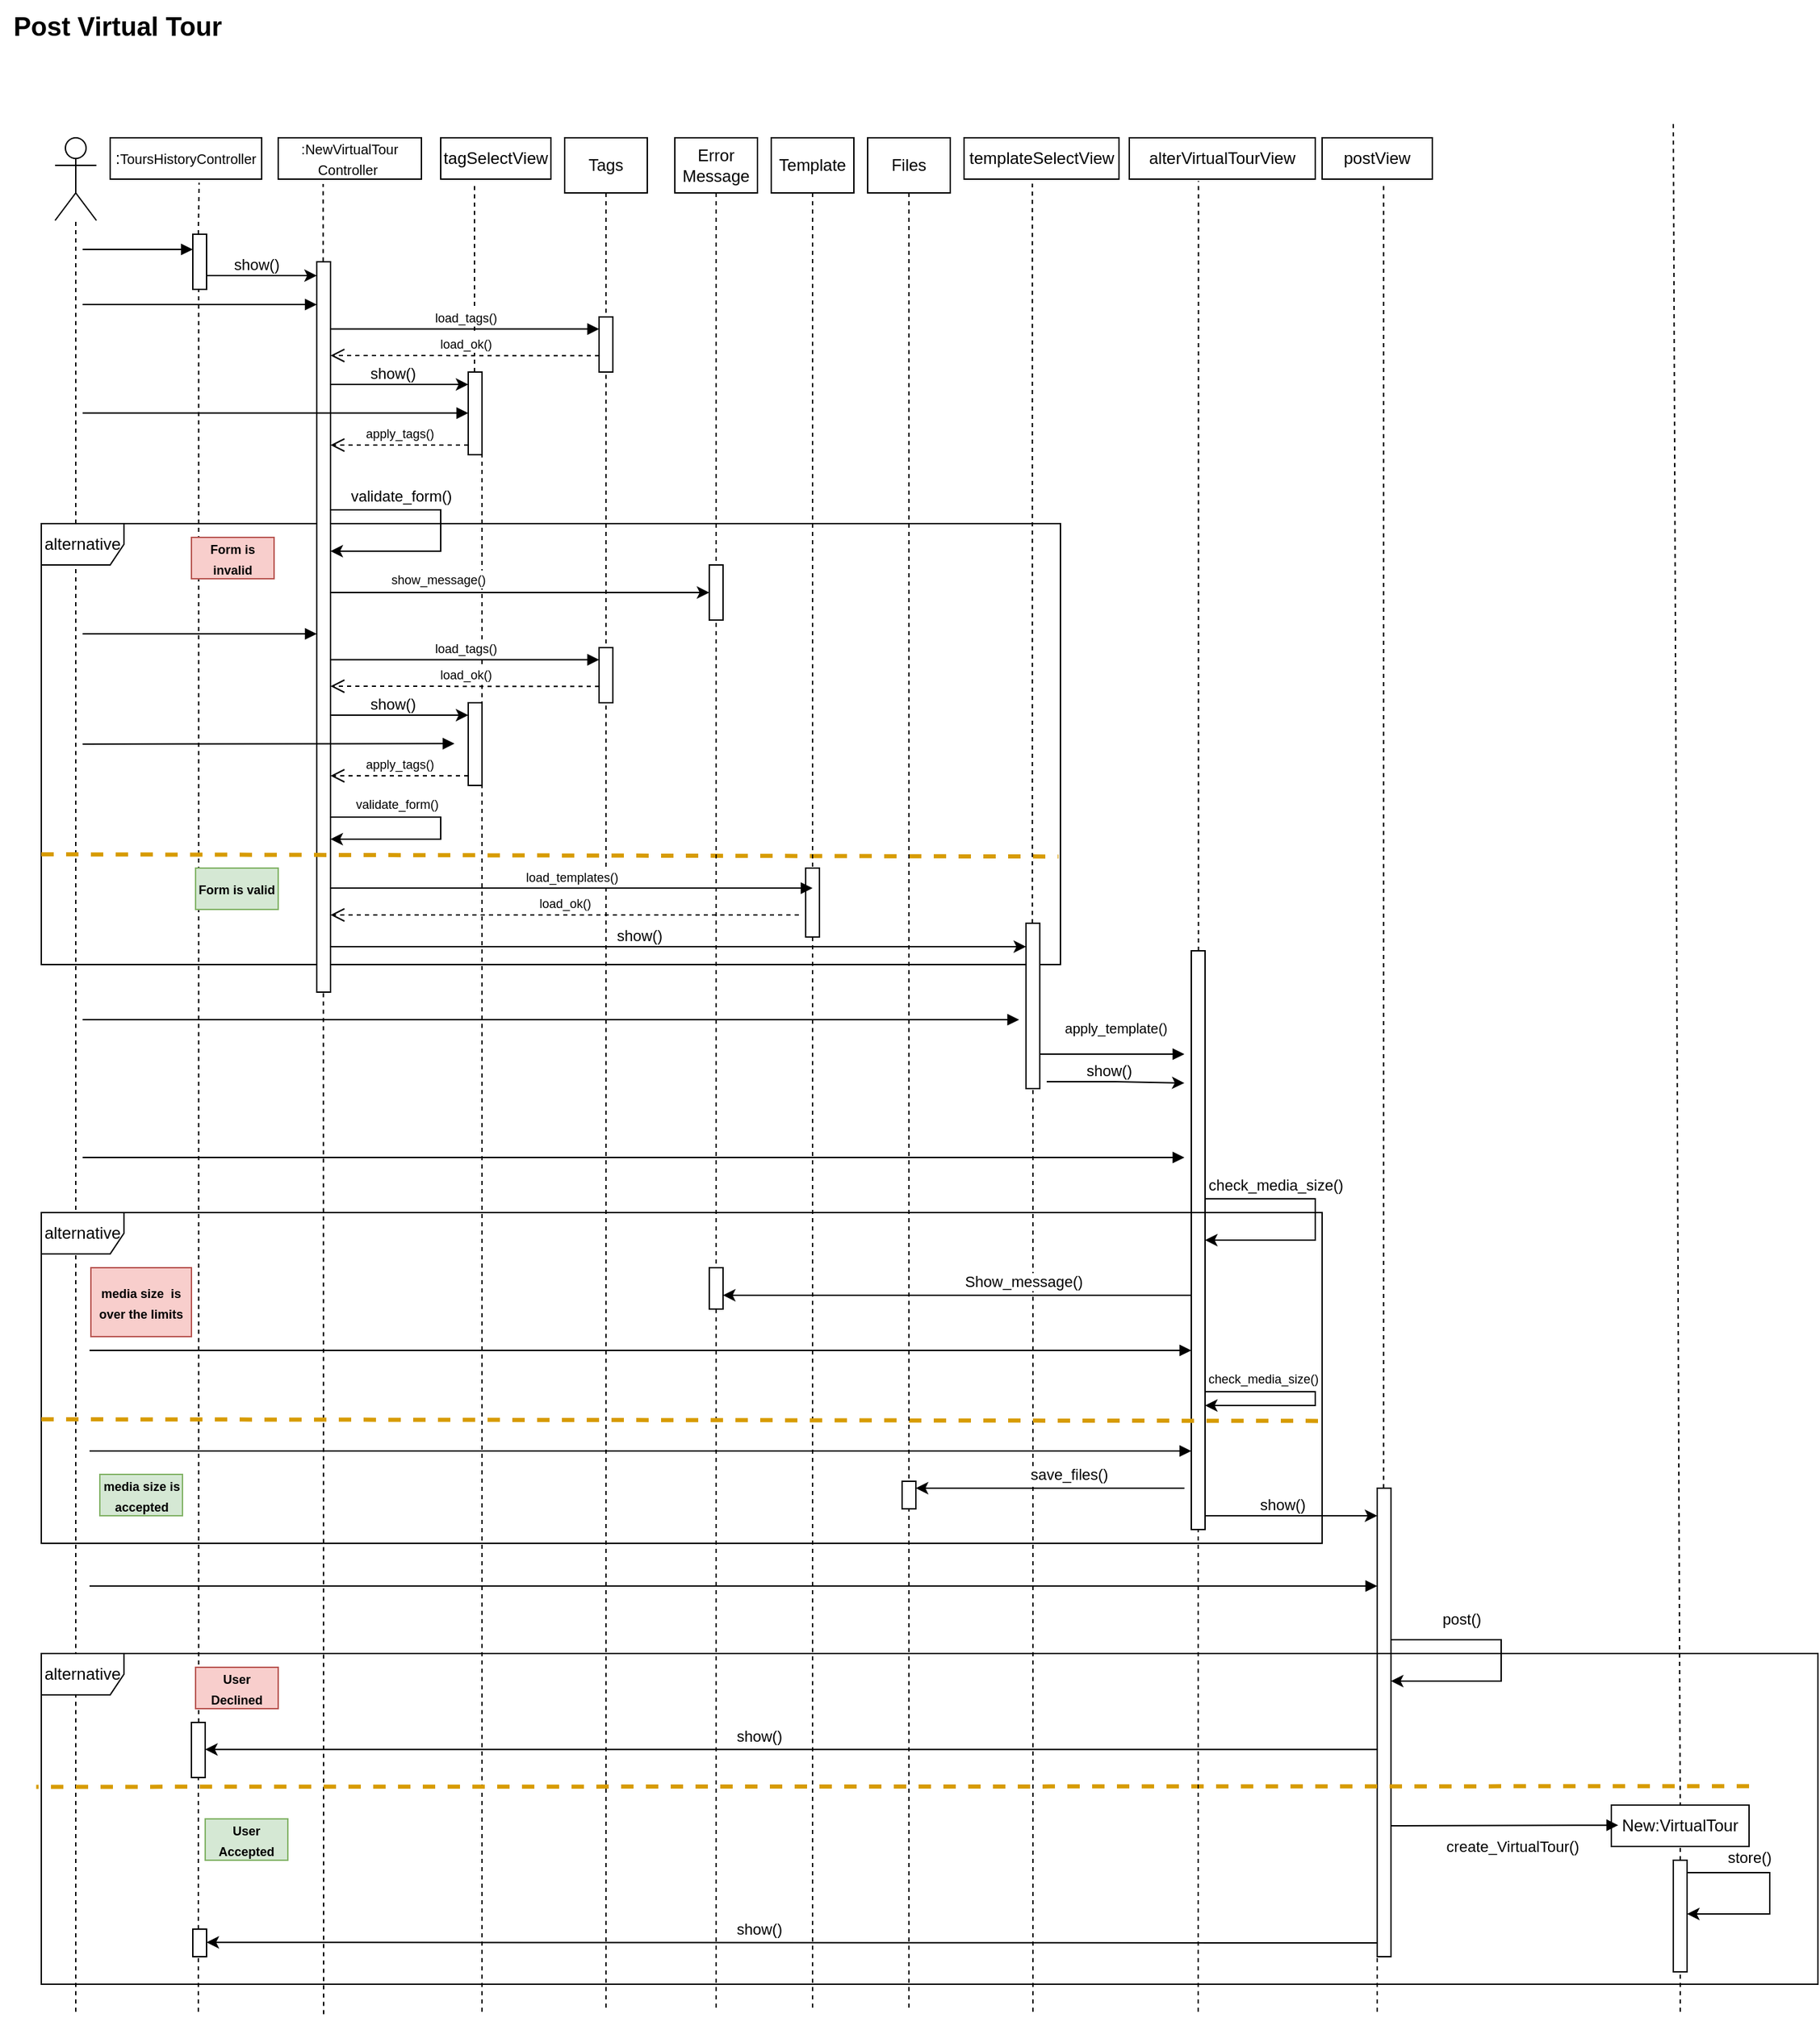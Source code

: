 <mxfile version="21.2.3" type="device" pages="2">
  <diagram name="Page-1" id="2YBvvXClWsGukQMizWep">
    <mxGraphModel dx="1793" dy="966" grid="1" gridSize="10" guides="1" tooltips="1" connect="1" arrows="1" fold="1" page="1" pageScale="1" pageWidth="850" pageHeight="1100" math="0" shadow="0">
      <root>
        <mxCell id="0" />
        <mxCell id="1" parent="0" />
        <mxCell id="pq50q-hKfieiKfYcffR--2" value="" style="endArrow=none;dashed=1;html=1;rounded=0;" edge="1" parent="1" target="pq50q-hKfieiKfYcffR--1">
          <mxGeometry width="50" height="50" relative="1" as="geometry">
            <mxPoint x="144" y="1460" as="sourcePoint" />
            <mxPoint x="144.24" y="210" as="targetPoint" />
          </mxGeometry>
        </mxCell>
        <mxCell id="E2OUhO5gZIwPXRVno6Ox-1" value="" style="endArrow=none;dashed=1;html=1;rounded=0;" edge="1" parent="1" target="E2OUhO5gZIwPXRVno6Ox-8">
          <mxGeometry width="50" height="50" relative="1" as="geometry">
            <mxPoint x="55" y="1460" as="sourcePoint" />
            <mxPoint x="90" y="190" as="targetPoint" />
          </mxGeometry>
        </mxCell>
        <mxCell id="E2OUhO5gZIwPXRVno6Ox-2" value="" style="endArrow=none;dashed=1;html=1;rounded=0;" edge="1" parent="1" source="pq50q-hKfieiKfYcffR--1">
          <mxGeometry width="50" height="50" relative="1" as="geometry">
            <mxPoint x="144" y="1340" as="sourcePoint" />
            <mxPoint x="144.24" y="210" as="targetPoint" />
          </mxGeometry>
        </mxCell>
        <mxCell id="E2OUhO5gZIwPXRVno6Ox-3" value="alternative" style="shape=umlFrame;whiteSpace=wrap;html=1;pointerEvents=0;" vertex="1" parent="1">
          <mxGeometry x="30" y="380" width="740" height="320" as="geometry" />
        </mxCell>
        <mxCell id="E2OUhO5gZIwPXRVno6Ox-4" value="" style="endArrow=none;dashed=1;html=1;rounded=0;entryX=0.314;entryY=1.116;entryDx=0;entryDy=0;entryPerimeter=0;" edge="1" parent="1" target="wZW1d1mJMonM-m0sMjYR-2">
          <mxGeometry width="50" height="50" relative="1" as="geometry">
            <mxPoint x="235" y="1461.739" as="sourcePoint" />
            <mxPoint x="234.76" y="160" as="targetPoint" />
          </mxGeometry>
        </mxCell>
        <mxCell id="E2OUhO5gZIwPXRVno6Ox-5" value="Tags" style="shape=umlLifeline;perimeter=lifelinePerimeter;whiteSpace=wrap;html=1;container=0;dropTarget=0;collapsible=0;recursiveResize=0;outlineConnect=0;portConstraint=eastwest;newEdgeStyle={&quot;edgeStyle&quot;:&quot;elbowEdgeStyle&quot;,&quot;elbow&quot;:&quot;vertical&quot;,&quot;curved&quot;:0,&quot;rounded&quot;:0};" vertex="1" parent="1">
          <mxGeometry x="410" y="100" width="60" height="1360" as="geometry" />
        </mxCell>
        <mxCell id="E2OUhO5gZIwPXRVno6Ox-6" value="" style="html=1;points=[];perimeter=orthogonalPerimeter;outlineConnect=0;targetShapes=umlLifeline;portConstraint=eastwest;newEdgeStyle={&quot;edgeStyle&quot;:&quot;elbowEdgeStyle&quot;,&quot;elbow&quot;:&quot;vertical&quot;,&quot;curved&quot;:0,&quot;rounded&quot;:0};" vertex="1" parent="E2OUhO5gZIwPXRVno6Ox-5">
          <mxGeometry x="25" y="130" width="10" height="40" as="geometry" />
        </mxCell>
        <mxCell id="E2OUhO5gZIwPXRVno6Ox-7" value="" style="endArrow=none;dashed=1;html=1;rounded=0;" edge="1" parent="1" target="E2OUhO5gZIwPXRVno6Ox-17">
          <mxGeometry width="50" height="50" relative="1" as="geometry">
            <mxPoint x="350" y="1460" as="sourcePoint" />
            <mxPoint x="344.76" y="159.67" as="targetPoint" />
          </mxGeometry>
        </mxCell>
        <mxCell id="E2OUhO5gZIwPXRVno6Ox-8" value="" style="shape=umlActor;verticalLabelPosition=bottom;verticalAlign=top;html=1;outlineConnect=0;" vertex="1" parent="1">
          <mxGeometry x="40" y="100" width="30" height="60" as="geometry" />
        </mxCell>
        <mxCell id="E2OUhO5gZIwPXRVno6Ox-11" value="" style="endArrow=none;dashed=1;html=1;rounded=0;entryX=0.558;entryY=1.129;entryDx=0;entryDy=0;entryPerimeter=0;" edge="1" parent="1" source="E2OUhO5gZIwPXRVno6Ox-13" target="rPwwfvKBBlZN4n0_QZvu-1">
          <mxGeometry width="50" height="50" relative="1" as="geometry">
            <mxPoint x="1004.76" y="330.333" as="sourcePoint" />
            <mxPoint x="1004.76" y="150" as="targetPoint" />
          </mxGeometry>
        </mxCell>
        <mxCell id="E2OUhO5gZIwPXRVno6Ox-12" value="" style="endArrow=none;dashed=1;html=1;rounded=0;" edge="1" parent="1">
          <mxGeometry width="50" height="50" relative="1" as="geometry">
            <mxPoint x="1000" y="1460" as="sourcePoint" />
            <mxPoint x="1000" y="1340" as="targetPoint" />
          </mxGeometry>
        </mxCell>
        <mxCell id="E2OUhO5gZIwPXRVno6Ox-13" value="" style="html=1;points=[];perimeter=orthogonalPerimeter;outlineConnect=0;targetShapes=umlLifeline;portConstraint=eastwest;newEdgeStyle={&quot;edgeStyle&quot;:&quot;elbowEdgeStyle&quot;,&quot;elbow&quot;:&quot;vertical&quot;,&quot;curved&quot;:0,&quot;rounded&quot;:0};" vertex="1" parent="1">
          <mxGeometry x="1000" y="1080" width="10" height="340" as="geometry" />
        </mxCell>
        <mxCell id="E2OUhO5gZIwPXRVno6Ox-14" value="&lt;font style=&quot;font-size: 9px;&quot;&gt;&lt;br&gt;&lt;/font&gt;" style="html=1;verticalAlign=bottom;endArrow=block;edgeStyle=elbowEdgeStyle;elbow=vertical;curved=0;rounded=0;" edge="1" parent="1">
          <mxGeometry relative="1" as="geometry">
            <mxPoint x="60" y="181" as="sourcePoint" />
            <Array as="points">
              <mxPoint x="60" y="181" />
              <mxPoint x="135" y="185.76" />
            </Array>
            <mxPoint x="140" y="181" as="targetPoint" />
          </mxGeometry>
        </mxCell>
        <mxCell id="E2OUhO5gZIwPXRVno6Ox-16" value="" style="endArrow=none;dashed=1;html=1;rounded=0;entryX=0.307;entryY=1.116;entryDx=0;entryDy=0;entryPerimeter=0;" edge="1" parent="1" source="E2OUhO5gZIwPXRVno6Ox-17" target="f5XUt4maeCJUqlZOtaNx-2">
          <mxGeometry width="50" height="50" relative="1" as="geometry">
            <mxPoint x="344.76" y="340.003" as="sourcePoint" />
            <mxPoint x="344.76" y="159.67" as="targetPoint" />
          </mxGeometry>
        </mxCell>
        <mxCell id="E2OUhO5gZIwPXRVno6Ox-17" value="" style="html=1;points=[];perimeter=orthogonalPerimeter;outlineConnect=0;targetShapes=umlLifeline;portConstraint=eastwest;newEdgeStyle={&quot;edgeStyle&quot;:&quot;elbowEdgeStyle&quot;,&quot;elbow&quot;:&quot;vertical&quot;,&quot;curved&quot;:0,&quot;rounded&quot;:0};" vertex="1" parent="1">
          <mxGeometry x="340" y="270" width="10" height="60" as="geometry" />
        </mxCell>
        <mxCell id="E2OUhO5gZIwPXRVno6Ox-18" value="&lt;font style=&quot;font-size: 9px;&quot;&gt;load_tags()&lt;/font&gt;" style="html=1;verticalAlign=bottom;endArrow=block;edgeStyle=elbowEdgeStyle;elbow=vertical;curved=0;rounded=0;" edge="1" parent="1">
          <mxGeometry x="-0.002" relative="1" as="geometry">
            <mxPoint x="240" y="238.76" as="sourcePoint" />
            <Array as="points">
              <mxPoint x="420" y="238.76" />
              <mxPoint x="370" y="248.76" />
              <mxPoint x="330" y="233.76" />
              <mxPoint x="425" y="238.28" />
            </Array>
            <mxPoint x="435" y="238.76" as="targetPoint" />
            <mxPoint as="offset" />
          </mxGeometry>
        </mxCell>
        <mxCell id="E2OUhO5gZIwPXRVno6Ox-19" value="&lt;font style=&quot;font-size: 9px;&quot;&gt;load_ok()&lt;/font&gt;" style="html=1;verticalAlign=bottom;endArrow=open;dashed=1;endSize=8;edgeStyle=elbowEdgeStyle;elbow=vertical;curved=0;rounded=0;" edge="1" parent="1" target="E2OUhO5gZIwPXRVno6Ox-23">
          <mxGeometry relative="1" as="geometry">
            <mxPoint x="350" y="258" as="targetPoint" />
            <Array as="points" />
            <mxPoint x="435" y="258.143" as="sourcePoint" />
          </mxGeometry>
        </mxCell>
        <mxCell id="E2OUhO5gZIwPXRVno6Ox-20" value="&lt;font style=&quot;font-size: 9px;&quot;&gt;apply_tags()&lt;/font&gt;" style="html=1;verticalAlign=bottom;endArrow=open;dashed=1;endSize=8;edgeStyle=elbowEdgeStyle;elbow=vertical;curved=0;rounded=0;" edge="1" parent="1">
          <mxGeometry relative="1" as="geometry">
            <mxPoint x="240" y="323.137" as="targetPoint" />
            <Array as="points" />
            <mxPoint x="340" y="322.997" as="sourcePoint" />
          </mxGeometry>
        </mxCell>
        <mxCell id="E2OUhO5gZIwPXRVno6Ox-21" value="" style="endArrow=classic;html=1;rounded=0;" edge="1" parent="1">
          <mxGeometry width="50" height="50" relative="1" as="geometry">
            <mxPoint x="240" y="370" as="sourcePoint" />
            <mxPoint x="240" y="400" as="targetPoint" />
            <Array as="points">
              <mxPoint x="260" y="370" />
              <mxPoint x="320" y="370" />
              <mxPoint x="320" y="390" />
              <mxPoint x="320" y="400" />
              <mxPoint x="270" y="400" />
              <mxPoint x="250" y="400" />
            </Array>
          </mxGeometry>
        </mxCell>
        <mxCell id="E2OUhO5gZIwPXRVno6Ox-22" value="validate_form()" style="edgeLabel;html=1;align=center;verticalAlign=middle;resizable=0;points=[];" vertex="1" connectable="0" parent="E2OUhO5gZIwPXRVno6Ox-21">
          <mxGeometry x="-0.575" relative="1" as="geometry">
            <mxPoint x="10" y="-10" as="offset" />
          </mxGeometry>
        </mxCell>
        <mxCell id="E2OUhO5gZIwPXRVno6Ox-23" value="" style="html=1;points=[];perimeter=orthogonalPerimeter;outlineConnect=0;targetShapes=umlLifeline;portConstraint=eastwest;newEdgeStyle={&quot;edgeStyle&quot;:&quot;elbowEdgeStyle&quot;,&quot;elbow&quot;:&quot;vertical&quot;,&quot;curved&quot;:0,&quot;rounded&quot;:0};" vertex="1" parent="1">
          <mxGeometry x="230" y="190" width="10" height="530" as="geometry" />
        </mxCell>
        <mxCell id="E2OUhO5gZIwPXRVno6Ox-24" value="" style="endArrow=classic;html=1;rounded=0;" edge="1" parent="1" target="E2OUhO5gZIwPXRVno6Ox-59">
          <mxGeometry width="50" height="50" relative="1" as="geometry">
            <mxPoint x="240" y="430" as="sourcePoint" />
            <mxPoint x="520" y="430" as="targetPoint" />
            <Array as="points">
              <mxPoint x="260" y="430" />
              <mxPoint x="300" y="430" />
              <mxPoint x="320" y="430" />
              <mxPoint x="340" y="430" />
            </Array>
          </mxGeometry>
        </mxCell>
        <mxCell id="E2OUhO5gZIwPXRVno6Ox-25" value="&lt;font style=&quot;font-size: 9px;&quot;&gt;show_message()&lt;/font&gt;" style="edgeLabel;html=1;align=center;verticalAlign=middle;resizable=0;points=[];" vertex="1" connectable="0" parent="E2OUhO5gZIwPXRVno6Ox-24">
          <mxGeometry x="-0.474" y="1" relative="1" as="geometry">
            <mxPoint x="5" y="-9" as="offset" />
          </mxGeometry>
        </mxCell>
        <mxCell id="E2OUhO5gZIwPXRVno6Ox-26" value="&lt;font style=&quot;font-size: 9px;&quot;&gt;&lt;b&gt;User Accepted&lt;/b&gt;&lt;/font&gt;" style="text;html=1;strokeColor=#82b366;fillColor=#d5e8d4;align=center;verticalAlign=middle;whiteSpace=wrap;rounded=0;" vertex="1" parent="1">
          <mxGeometry x="149" y="1320" width="60" height="30" as="geometry" />
        </mxCell>
        <mxCell id="E2OUhO5gZIwPXRVno6Ox-27" value="" style="html=1;verticalAlign=bottom;endArrow=block;edgeStyle=elbowEdgeStyle;elbow=vertical;curved=0;rounded=0;" edge="1" parent="1">
          <mxGeometry x="0.158" y="9" relative="1" as="geometry">
            <mxPoint x="60" y="221" as="sourcePoint" />
            <Array as="points">
              <mxPoint x="60" y="221" />
              <mxPoint x="135" y="225.76" />
            </Array>
            <mxPoint x="230" y="221" as="targetPoint" />
            <mxPoint as="offset" />
          </mxGeometry>
        </mxCell>
        <mxCell id="E2OUhO5gZIwPXRVno6Ox-28" value="New:VirtualTour" style="rounded=0;whiteSpace=wrap;html=1;" vertex="1" parent="1">
          <mxGeometry x="1170" y="1310" width="100" height="30" as="geometry" />
        </mxCell>
        <mxCell id="E2OUhO5gZIwPXRVno6Ox-29" value="" style="endArrow=none;dashed=1;html=1;rounded=0;entryX=0.5;entryY=0;entryDx=0;entryDy=0;" edge="1" parent="1" target="E2OUhO5gZIwPXRVno6Ox-28">
          <mxGeometry width="50" height="50" relative="1" as="geometry">
            <mxPoint x="1215" y="90" as="sourcePoint" />
            <mxPoint x="1206.64" y="555.17" as="targetPoint" />
          </mxGeometry>
        </mxCell>
        <mxCell id="E2OUhO5gZIwPXRVno6Ox-30" value="" style="endArrow=none;dashed=1;html=1;rounded=0;entryX=0.5;entryY=1;entryDx=0;entryDy=0;" edge="1" parent="1" source="E2OUhO5gZIwPXRVno6Ox-32" target="E2OUhO5gZIwPXRVno6Ox-28">
          <mxGeometry width="50" height="50" relative="1" as="geometry">
            <mxPoint x="1210" y="1599" as="sourcePoint" />
            <mxPoint x="1240" y="1349" as="targetPoint" />
          </mxGeometry>
        </mxCell>
        <mxCell id="E2OUhO5gZIwPXRVno6Ox-31" value="" style="endArrow=none;dashed=1;html=1;rounded=0;entryX=0.5;entryY=1;entryDx=0;entryDy=0;" edge="1" parent="1" target="E2OUhO5gZIwPXRVno6Ox-32">
          <mxGeometry width="50" height="50" relative="1" as="geometry">
            <mxPoint x="1220" y="1460" as="sourcePoint" />
            <mxPoint x="1210" y="1250" as="targetPoint" />
          </mxGeometry>
        </mxCell>
        <mxCell id="E2OUhO5gZIwPXRVno6Ox-32" value="" style="html=1;points=[];perimeter=orthogonalPerimeter;outlineConnect=0;targetShapes=umlLifeline;portConstraint=eastwest;newEdgeStyle={&quot;edgeStyle&quot;:&quot;elbowEdgeStyle&quot;,&quot;elbow&quot;:&quot;vertical&quot;,&quot;curved&quot;:0,&quot;rounded&quot;:0};" vertex="1" parent="1">
          <mxGeometry x="1215" y="1350" width="10" height="81" as="geometry" />
        </mxCell>
        <mxCell id="E2OUhO5gZIwPXRVno6Ox-33" value="" style="endArrow=classic;html=1;rounded=0;" edge="1" parent="1" source="E2OUhO5gZIwPXRVno6Ox-32" target="E2OUhO5gZIwPXRVno6Ox-32">
          <mxGeometry width="50" height="50" relative="1" as="geometry">
            <mxPoint x="1185" y="1499" as="sourcePoint" />
            <mxPoint x="1265" y="1399" as="targetPoint" />
            <Array as="points">
              <mxPoint x="1235" y="1359" />
              <mxPoint x="1285" y="1359" />
              <mxPoint x="1285" y="1389" />
            </Array>
          </mxGeometry>
        </mxCell>
        <mxCell id="E2OUhO5gZIwPXRVno6Ox-34" value="store()" style="edgeLabel;html=1;align=center;verticalAlign=middle;resizable=0;points=[];" vertex="1" connectable="0" parent="1">
          <mxGeometry x="1224.997" y="1320" as="geometry">
            <mxPoint x="45" y="28" as="offset" />
          </mxGeometry>
        </mxCell>
        <mxCell id="E2OUhO5gZIwPXRVno6Ox-37" value="" style="endArrow=classic;html=1;rounded=0;" edge="1" parent="1">
          <mxGeometry width="50" height="50" relative="1" as="geometry">
            <mxPoint x="240" y="279" as="sourcePoint" />
            <mxPoint x="340" y="279" as="targetPoint" />
            <Array as="points">
              <mxPoint x="280" y="279" />
              <mxPoint x="290" y="279" />
            </Array>
          </mxGeometry>
        </mxCell>
        <mxCell id="E2OUhO5gZIwPXRVno6Ox-38" value="show()" style="edgeLabel;html=1;align=center;verticalAlign=middle;resizable=0;points=[];" vertex="1" connectable="0" parent="E2OUhO5gZIwPXRVno6Ox-37">
          <mxGeometry x="-0.114" relative="1" as="geometry">
            <mxPoint y="-8" as="offset" />
          </mxGeometry>
        </mxCell>
        <mxCell id="E2OUhO5gZIwPXRVno6Ox-39" value="&lt;font style=&quot;font-size: 9px;&quot;&gt;&lt;br&gt;&lt;/font&gt;" style="html=1;verticalAlign=bottom;endArrow=block;edgeStyle=elbowEdgeStyle;elbow=vertical;curved=0;rounded=0;" edge="1" parent="1" target="E2OUhO5gZIwPXRVno6Ox-17">
          <mxGeometry relative="1" as="geometry">
            <mxPoint x="60" y="299.8" as="sourcePoint" />
            <Array as="points">
              <mxPoint x="60" y="299.8" />
              <mxPoint x="135" y="304.56" />
            </Array>
            <mxPoint x="140" y="299.8" as="targetPoint" />
          </mxGeometry>
        </mxCell>
        <mxCell id="E2OUhO5gZIwPXRVno6Ox-41" value="" style="endArrow=none;dashed=1;html=1;rounded=0;entryX=0.587;entryY=1.086;entryDx=0;entryDy=0;entryPerimeter=0;" edge="1" parent="1" target="wZW1d1mJMonM-m0sMjYR-1">
          <mxGeometry width="50" height="50" relative="1" as="geometry">
            <mxPoint x="144" y="170" as="sourcePoint" />
            <mxPoint x="144" y="160" as="targetPoint" />
          </mxGeometry>
        </mxCell>
        <mxCell id="E2OUhO5gZIwPXRVno6Ox-42" value="" style="html=1;points=[];perimeter=orthogonalPerimeter;outlineConnect=0;targetShapes=umlLifeline;portConstraint=eastwest;newEdgeStyle={&quot;edgeStyle&quot;:&quot;elbowEdgeStyle&quot;,&quot;elbow&quot;:&quot;vertical&quot;,&quot;curved&quot;:0,&quot;rounded&quot;:0};" vertex="1" parent="1">
          <mxGeometry x="140" y="170" width="10" height="40" as="geometry" />
        </mxCell>
        <mxCell id="E2OUhO5gZIwPXRVno6Ox-43" value="" style="endArrow=classic;html=1;rounded=0;" edge="1" parent="1">
          <mxGeometry width="50" height="50" relative="1" as="geometry">
            <mxPoint x="150" y="200" as="sourcePoint" />
            <mxPoint x="230" y="200" as="targetPoint" />
            <Array as="points">
              <mxPoint x="200" y="200" />
            </Array>
          </mxGeometry>
        </mxCell>
        <mxCell id="E2OUhO5gZIwPXRVno6Ox-44" value="show()" style="edgeLabel;html=1;align=center;verticalAlign=middle;resizable=0;points=[];" vertex="1" connectable="0" parent="E2OUhO5gZIwPXRVno6Ox-43">
          <mxGeometry x="-0.114" relative="1" as="geometry">
            <mxPoint y="-8" as="offset" />
          </mxGeometry>
        </mxCell>
        <mxCell id="E2OUhO5gZIwPXRVno6Ox-46" value="" style="endArrow=none;dashed=1;html=1;rounded=0;entryX=0.998;entryY=0.755;entryDx=0;entryDy=0;entryPerimeter=0;fillColor=#ffe6cc;strokeColor=#d79b00;strokeWidth=3;" edge="1" parent="1" target="E2OUhO5gZIwPXRVno6Ox-3">
          <mxGeometry width="50" height="50" relative="1" as="geometry">
            <mxPoint x="30" y="620" as="sourcePoint" />
            <mxPoint x="80" y="570" as="targetPoint" />
          </mxGeometry>
        </mxCell>
        <mxCell id="E2OUhO5gZIwPXRVno6Ox-47" value="&lt;font style=&quot;font-size: 9px;&quot;&gt;&lt;b&gt;Form is invalid&lt;/b&gt;&lt;/font&gt;" style="text;html=1;strokeColor=#b85450;fillColor=#f8cecc;align=center;verticalAlign=middle;whiteSpace=wrap;rounded=0;" vertex="1" parent="1">
          <mxGeometry x="139" y="390" width="60" height="30" as="geometry" />
        </mxCell>
        <mxCell id="E2OUhO5gZIwPXRVno6Ox-48" value="" style="html=1;verticalAlign=bottom;endArrow=block;edgeStyle=elbowEdgeStyle;elbow=vertical;curved=0;rounded=0;" edge="1" parent="1">
          <mxGeometry x="0.158" y="9" relative="1" as="geometry">
            <mxPoint x="60" y="460" as="sourcePoint" />
            <Array as="points">
              <mxPoint x="60" y="460" />
              <mxPoint x="135" y="464.76" />
            </Array>
            <mxPoint x="230" y="460" as="targetPoint" />
            <mxPoint as="offset" />
          </mxGeometry>
        </mxCell>
        <mxCell id="E2OUhO5gZIwPXRVno6Ox-49" value="" style="html=1;points=[];perimeter=orthogonalPerimeter;outlineConnect=0;targetShapes=umlLifeline;portConstraint=eastwest;newEdgeStyle={&quot;edgeStyle&quot;:&quot;elbowEdgeStyle&quot;,&quot;elbow&quot;:&quot;vertical&quot;,&quot;curved&quot;:0,&quot;rounded&quot;:0};" vertex="1" parent="1">
          <mxGeometry x="435" y="470" width="10" height="40" as="geometry" />
        </mxCell>
        <mxCell id="E2OUhO5gZIwPXRVno6Ox-50" value="" style="html=1;points=[];perimeter=orthogonalPerimeter;outlineConnect=0;targetShapes=umlLifeline;portConstraint=eastwest;newEdgeStyle={&quot;edgeStyle&quot;:&quot;elbowEdgeStyle&quot;,&quot;elbow&quot;:&quot;vertical&quot;,&quot;curved&quot;:0,&quot;rounded&quot;:0};" vertex="1" parent="1">
          <mxGeometry x="340" y="510" width="10" height="60" as="geometry" />
        </mxCell>
        <mxCell id="E2OUhO5gZIwPXRVno6Ox-51" value="&lt;font style=&quot;font-size: 9px;&quot;&gt;load_tags()&lt;/font&gt;" style="html=1;verticalAlign=bottom;endArrow=block;edgeStyle=elbowEdgeStyle;elbow=vertical;curved=0;rounded=0;" edge="1" parent="1">
          <mxGeometry x="-0.002" relative="1" as="geometry">
            <mxPoint x="240" y="478.76" as="sourcePoint" />
            <Array as="points">
              <mxPoint x="420" y="478.76" />
              <mxPoint x="370" y="488.76" />
              <mxPoint x="330" y="473.76" />
              <mxPoint x="425" y="478.28" />
            </Array>
            <mxPoint x="435" y="478.76" as="targetPoint" />
            <mxPoint as="offset" />
          </mxGeometry>
        </mxCell>
        <mxCell id="E2OUhO5gZIwPXRVno6Ox-52" value="&lt;font style=&quot;font-size: 9px;&quot;&gt;load_ok()&lt;/font&gt;" style="html=1;verticalAlign=bottom;endArrow=open;dashed=1;endSize=8;edgeStyle=elbowEdgeStyle;elbow=vertical;curved=0;rounded=0;" edge="1" parent="1">
          <mxGeometry relative="1" as="geometry">
            <mxPoint x="240" y="498" as="targetPoint" />
            <Array as="points" />
            <mxPoint x="435" y="498.143" as="sourcePoint" />
          </mxGeometry>
        </mxCell>
        <mxCell id="E2OUhO5gZIwPXRVno6Ox-53" value="&lt;font style=&quot;font-size: 9px;&quot;&gt;apply_tags()&lt;/font&gt;" style="html=1;verticalAlign=bottom;endArrow=open;dashed=1;endSize=8;edgeStyle=elbowEdgeStyle;elbow=vertical;curved=0;rounded=0;" edge="1" parent="1">
          <mxGeometry relative="1" as="geometry">
            <mxPoint x="240" y="563.137" as="targetPoint" />
            <Array as="points" />
            <mxPoint x="340" y="562.997" as="sourcePoint" />
          </mxGeometry>
        </mxCell>
        <mxCell id="E2OUhO5gZIwPXRVno6Ox-54" value="" style="endArrow=classic;html=1;rounded=0;" edge="1" parent="1">
          <mxGeometry width="50" height="50" relative="1" as="geometry">
            <mxPoint x="240" y="519" as="sourcePoint" />
            <mxPoint x="340" y="519" as="targetPoint" />
            <Array as="points">
              <mxPoint x="280" y="519" />
              <mxPoint x="290" y="519" />
            </Array>
          </mxGeometry>
        </mxCell>
        <mxCell id="E2OUhO5gZIwPXRVno6Ox-55" value="show()" style="edgeLabel;html=1;align=center;verticalAlign=middle;resizable=0;points=[];" vertex="1" connectable="0" parent="E2OUhO5gZIwPXRVno6Ox-54">
          <mxGeometry x="-0.114" relative="1" as="geometry">
            <mxPoint y="-8" as="offset" />
          </mxGeometry>
        </mxCell>
        <mxCell id="E2OUhO5gZIwPXRVno6Ox-56" value="&lt;font style=&quot;font-size: 9px;&quot;&gt;&lt;br&gt;&lt;/font&gt;" style="html=1;verticalAlign=bottom;endArrow=block;edgeStyle=elbowEdgeStyle;elbow=vertical;curved=0;rounded=0;" edge="1" parent="1">
          <mxGeometry relative="1" as="geometry">
            <mxPoint x="60" y="540" as="sourcePoint" />
            <Array as="points">
              <mxPoint x="50" y="539.66" />
              <mxPoint x="125" y="544.42" />
            </Array>
            <mxPoint x="330" y="539.86" as="targetPoint" />
          </mxGeometry>
        </mxCell>
        <mxCell id="E2OUhO5gZIwPXRVno6Ox-58" value="Error Message" style="shape=umlLifeline;perimeter=lifelinePerimeter;whiteSpace=wrap;html=1;container=0;dropTarget=0;collapsible=0;recursiveResize=0;outlineConnect=0;portConstraint=eastwest;newEdgeStyle={&quot;edgeStyle&quot;:&quot;elbowEdgeStyle&quot;,&quot;elbow&quot;:&quot;vertical&quot;,&quot;curved&quot;:0,&quot;rounded&quot;:0};" vertex="1" parent="1">
          <mxGeometry x="490" y="100" width="60" height="1360" as="geometry" />
        </mxCell>
        <mxCell id="E2OUhO5gZIwPXRVno6Ox-59" value="" style="html=1;points=[];perimeter=orthogonalPerimeter;outlineConnect=0;targetShapes=umlLifeline;portConstraint=eastwest;newEdgeStyle={&quot;edgeStyle&quot;:&quot;elbowEdgeStyle&quot;,&quot;elbow&quot;:&quot;vertical&quot;,&quot;curved&quot;:0,&quot;rounded&quot;:0};" vertex="1" parent="E2OUhO5gZIwPXRVno6Ox-58">
          <mxGeometry x="25" y="310" width="10" height="40" as="geometry" />
        </mxCell>
        <mxCell id="JycSX32SfxI9GHTS-yg2-21" value="" style="html=1;points=[];perimeter=orthogonalPerimeter;outlineConnect=0;targetShapes=umlLifeline;portConstraint=eastwest;newEdgeStyle={&quot;edgeStyle&quot;:&quot;elbowEdgeStyle&quot;,&quot;elbow&quot;:&quot;vertical&quot;,&quot;curved&quot;:0,&quot;rounded&quot;:0};" vertex="1" parent="E2OUhO5gZIwPXRVno6Ox-58">
          <mxGeometry x="25" y="820" width="10" height="30" as="geometry" />
        </mxCell>
        <mxCell id="E2OUhO5gZIwPXRVno6Ox-60" value="" style="endArrow=classic;html=1;rounded=0;" edge="1" parent="1" target="JycSX32SfxI9GHTS-yg2-4">
          <mxGeometry width="50" height="50" relative="1" as="geometry">
            <mxPoint x="240" y="687" as="sourcePoint" />
            <mxPoint x="720" y="687" as="targetPoint" />
            <Array as="points">
              <mxPoint x="280" y="687" />
              <mxPoint x="290" y="687" />
            </Array>
          </mxGeometry>
        </mxCell>
        <mxCell id="E2OUhO5gZIwPXRVno6Ox-61" value="show()" style="edgeLabel;html=1;align=center;verticalAlign=middle;resizable=0;points=[];" vertex="1" connectable="0" parent="E2OUhO5gZIwPXRVno6Ox-60">
          <mxGeometry x="-0.114" relative="1" as="geometry">
            <mxPoint y="-8" as="offset" />
          </mxGeometry>
        </mxCell>
        <mxCell id="E2OUhO5gZIwPXRVno6Ox-62" value="&lt;font style=&quot;font-size: 9px;&quot;&gt;&lt;br&gt;&lt;/font&gt;" style="html=1;verticalAlign=bottom;endArrow=block;edgeStyle=elbowEdgeStyle;elbow=vertical;curved=0;rounded=0;" edge="1" parent="1">
          <mxGeometry relative="1" as="geometry">
            <mxPoint x="60" y="740" as="sourcePoint" />
            <Array as="points">
              <mxPoint x="290" y="740" />
              <mxPoint x="300" y="750" />
              <mxPoint x="50" y="711" />
              <mxPoint x="125" y="715.76" />
            </Array>
            <mxPoint x="740" y="740" as="targetPoint" />
          </mxGeometry>
        </mxCell>
        <mxCell id="E2OUhO5gZIwPXRVno6Ox-63" value="alternative" style="shape=umlFrame;whiteSpace=wrap;html=1;pointerEvents=0;" vertex="1" parent="1">
          <mxGeometry x="30" y="1200" width="1290" height="240" as="geometry" />
        </mxCell>
        <mxCell id="E2OUhO5gZIwPXRVno6Ox-66" value="&lt;font style=&quot;font-size: 9px;&quot;&gt;&lt;b&gt;Form is valid&lt;br&gt;&lt;/b&gt;&lt;/font&gt;" style="text;html=1;strokeColor=#82b366;fillColor=#d5e8d4;align=center;verticalAlign=middle;whiteSpace=wrap;rounded=0;" vertex="1" parent="1">
          <mxGeometry x="142" y="630" width="60" height="30" as="geometry" />
        </mxCell>
        <mxCell id="E2OUhO5gZIwPXRVno6Ox-67" value="" style="html=1;verticalAlign=bottom;endArrow=block;edgeStyle=elbowEdgeStyle;elbow=vertical;curved=0;rounded=0;" edge="1" parent="1">
          <mxGeometry x="0.158" y="9" relative="1" as="geometry">
            <mxPoint x="1010" y="1325" as="sourcePoint" />
            <Array as="points">
              <mxPoint x="1005" y="1324.58" />
              <mxPoint x="1080" y="1329.34" />
            </Array>
            <mxPoint x="1175" y="1324.58" as="targetPoint" />
            <mxPoint as="offset" />
          </mxGeometry>
        </mxCell>
        <mxCell id="E2OUhO5gZIwPXRVno6Ox-68" value="create_VirtualTour()" style="edgeLabel;html=1;align=center;verticalAlign=middle;resizable=0;points=[];" vertex="1" connectable="0" parent="E2OUhO5gZIwPXRVno6Ox-67">
          <mxGeometry x="-0.255" y="-3" relative="1" as="geometry">
            <mxPoint x="27" y="12" as="offset" />
          </mxGeometry>
        </mxCell>
        <mxCell id="E2OUhO5gZIwPXRVno6Ox-71" value="" style="endArrow=none;dashed=1;html=1;rounded=0;entryX=-0.003;entryY=0.553;entryDx=0;entryDy=0;entryPerimeter=0;fillColor=#ffe6cc;strokeColor=#d79b00;strokeWidth=3;exitX=1;exitY=0.551;exitDx=0;exitDy=0;exitPerimeter=0;" edge="1" parent="1">
          <mxGeometry width="50" height="50" relative="1" as="geometry">
            <mxPoint x="1270.0" y="1296.24" as="sourcePoint" />
            <mxPoint x="26.28" y="1296.72" as="targetPoint" />
          </mxGeometry>
        </mxCell>
        <mxCell id="E2OUhO5gZIwPXRVno6Ox-72" value="&lt;font style=&quot;font-size: 9px;&quot;&gt;&lt;b&gt;User Declined&lt;br&gt;&lt;/b&gt;&lt;/font&gt;" style="text;html=1;strokeColor=#b85450;fillColor=#f8cecc;align=center;verticalAlign=middle;whiteSpace=wrap;rounded=0;" vertex="1" parent="1">
          <mxGeometry x="142" y="1210" width="60" height="30" as="geometry" />
        </mxCell>
        <mxCell id="E2OUhO5gZIwPXRVno6Ox-74" value="" style="html=1;points=[];perimeter=orthogonalPerimeter;outlineConnect=0;targetShapes=umlLifeline;portConstraint=eastwest;newEdgeStyle={&quot;edgeStyle&quot;:&quot;elbowEdgeStyle&quot;,&quot;elbow&quot;:&quot;vertical&quot;,&quot;curved&quot;:0,&quot;rounded&quot;:0};" vertex="1" parent="1">
          <mxGeometry x="140" y="1400" width="10" height="20" as="geometry" />
        </mxCell>
        <mxCell id="E2OUhO5gZIwPXRVno6Ox-75" value="" style="endArrow=classic;html=1;rounded=0;" edge="1" parent="1">
          <mxGeometry width="50" height="50" relative="1" as="geometry">
            <mxPoint x="1000" y="1410" as="sourcePoint" />
            <mxPoint x="150" y="1409.57" as="targetPoint" />
          </mxGeometry>
        </mxCell>
        <mxCell id="E2OUhO5gZIwPXRVno6Ox-76" value="show()" style="edgeLabel;html=1;align=center;verticalAlign=middle;resizable=0;points=[];" vertex="1" connectable="0" parent="E2OUhO5gZIwPXRVno6Ox-75">
          <mxGeometry x="-0.164" y="-1" relative="1" as="geometry">
            <mxPoint x="-94" y="-9" as="offset" />
          </mxGeometry>
        </mxCell>
        <mxCell id="E2OUhO5gZIwPXRVno6Ox-77" value="Template" style="shape=umlLifeline;perimeter=lifelinePerimeter;whiteSpace=wrap;html=1;container=0;dropTarget=0;collapsible=0;recursiveResize=0;outlineConnect=0;portConstraint=eastwest;newEdgeStyle={&quot;edgeStyle&quot;:&quot;elbowEdgeStyle&quot;,&quot;elbow&quot;:&quot;vertical&quot;,&quot;curved&quot;:0,&quot;rounded&quot;:0};" vertex="1" parent="1">
          <mxGeometry x="560" y="100" width="60" height="1360" as="geometry" />
        </mxCell>
        <mxCell id="E2OUhO5gZIwPXRVno6Ox-78" value="" style="html=1;points=[];perimeter=orthogonalPerimeter;outlineConnect=0;targetShapes=umlLifeline;portConstraint=eastwest;newEdgeStyle={&quot;edgeStyle&quot;:&quot;elbowEdgeStyle&quot;,&quot;elbow&quot;:&quot;vertical&quot;,&quot;curved&quot;:0,&quot;rounded&quot;:0};" vertex="1" parent="E2OUhO5gZIwPXRVno6Ox-77">
          <mxGeometry x="25" y="530" width="10" height="50" as="geometry" />
        </mxCell>
        <mxCell id="E2OUhO5gZIwPXRVno6Ox-80" value="" style="endArrow=none;dashed=1;html=1;rounded=0;entryX=0.441;entryY=1.108;entryDx=0;entryDy=0;entryPerimeter=0;" edge="1" parent="1" source="JycSX32SfxI9GHTS-yg2-4" target="f5XUt4maeCJUqlZOtaNx-3">
          <mxGeometry width="50" height="50" relative="1" as="geometry">
            <mxPoint x="750.24" y="1020" as="sourcePoint" />
            <mxPoint x="750" y="160" as="targetPoint" />
          </mxGeometry>
        </mxCell>
        <mxCell id="E2OUhO5gZIwPXRVno6Ox-82" value="" style="endArrow=none;dashed=1;html=1;rounded=0;entryX=0.372;entryY=1.046;entryDx=0;entryDy=0;entryPerimeter=0;" edge="1" parent="1" source="JycSX32SfxI9GHTS-yg2-9" target="f5XUt4maeCJUqlZOtaNx-5">
          <mxGeometry width="50" height="50" relative="1" as="geometry">
            <mxPoint x="870.24" y="1020" as="sourcePoint" />
            <mxPoint x="870" y="160" as="targetPoint" />
          </mxGeometry>
        </mxCell>
        <mxCell id="JycSX32SfxI9GHTS-yg2-2" value="&lt;font style=&quot;font-size: 9px;&quot;&gt;load_templates()&lt;/font&gt;" style="html=1;verticalAlign=bottom;endArrow=block;edgeStyle=elbowEdgeStyle;elbow=vertical;curved=0;rounded=0;entryX=0.5;entryY=0.3;entryDx=0;entryDy=0;entryPerimeter=0;" edge="1" parent="1" target="E2OUhO5gZIwPXRVno6Ox-78">
          <mxGeometry x="-0.002" relative="1" as="geometry">
            <mxPoint x="240" y="644.55" as="sourcePoint" />
            <Array as="points">
              <mxPoint x="420" y="644.55" />
              <mxPoint x="370" y="654.55" />
              <mxPoint x="330" y="639.55" />
              <mxPoint x="425" y="644.07" />
            </Array>
            <mxPoint x="580" y="645" as="targetPoint" />
            <mxPoint as="offset" />
          </mxGeometry>
        </mxCell>
        <mxCell id="JycSX32SfxI9GHTS-yg2-3" value="&lt;font style=&quot;font-size: 9px;&quot;&gt;load_ok()&lt;/font&gt;" style="html=1;verticalAlign=bottom;endArrow=open;dashed=1;endSize=8;edgeStyle=elbowEdgeStyle;elbow=vertical;curved=0;rounded=0;" edge="1" parent="1">
          <mxGeometry relative="1" as="geometry">
            <mxPoint x="240" y="664.174" as="targetPoint" />
            <Array as="points" />
            <mxPoint x="580" y="664" as="sourcePoint" />
          </mxGeometry>
        </mxCell>
        <mxCell id="JycSX32SfxI9GHTS-yg2-5" value="" style="endArrow=none;dashed=1;html=1;rounded=0;" edge="1" parent="1" target="JycSX32SfxI9GHTS-yg2-4">
          <mxGeometry width="50" height="50" relative="1" as="geometry">
            <mxPoint x="750" y="1460" as="sourcePoint" />
            <mxPoint x="750" y="160" as="targetPoint" />
          </mxGeometry>
        </mxCell>
        <mxCell id="JycSX32SfxI9GHTS-yg2-4" value="" style="html=1;points=[];perimeter=orthogonalPerimeter;outlineConnect=0;targetShapes=umlLifeline;portConstraint=eastwest;newEdgeStyle={&quot;edgeStyle&quot;:&quot;elbowEdgeStyle&quot;,&quot;elbow&quot;:&quot;vertical&quot;,&quot;curved&quot;:0,&quot;rounded&quot;:0};" vertex="1" parent="1">
          <mxGeometry x="745" y="670" width="10" height="120" as="geometry" />
        </mxCell>
        <mxCell id="JycSX32SfxI9GHTS-yg2-10" value="" style="endArrow=none;dashed=1;html=1;rounded=0;" edge="1" parent="1" target="JycSX32SfxI9GHTS-yg2-9">
          <mxGeometry width="50" height="50" relative="1" as="geometry">
            <mxPoint x="870" y="1460" as="sourcePoint" />
            <mxPoint x="870" y="160" as="targetPoint" />
          </mxGeometry>
        </mxCell>
        <mxCell id="JycSX32SfxI9GHTS-yg2-9" value="" style="html=1;points=[];perimeter=orthogonalPerimeter;outlineConnect=0;targetShapes=umlLifeline;portConstraint=eastwest;newEdgeStyle={&quot;edgeStyle&quot;:&quot;elbowEdgeStyle&quot;,&quot;elbow&quot;:&quot;vertical&quot;,&quot;curved&quot;:0,&quot;rounded&quot;:0};" vertex="1" parent="1">
          <mxGeometry x="865" y="690" width="10" height="420" as="geometry" />
        </mxCell>
        <mxCell id="JycSX32SfxI9GHTS-yg2-11" value="&lt;font style=&quot;font-size: 10px;&quot;&gt;apply_template()&lt;/font&gt;" style="html=1;verticalAlign=bottom;endArrow=block;edgeStyle=elbowEdgeStyle;elbow=vertical;curved=0;rounded=0;" edge="1" parent="1">
          <mxGeometry x="0.13" y="10" relative="1" as="geometry">
            <mxPoint x="755" y="755" as="sourcePoint" />
            <Array as="points">
              <mxPoint x="885" y="765" />
              <mxPoint x="845" y="750" />
              <mxPoint x="940" y="754.52" />
            </Array>
            <mxPoint x="860" y="765" as="targetPoint" />
            <mxPoint as="offset" />
          </mxGeometry>
        </mxCell>
        <mxCell id="JycSX32SfxI9GHTS-yg2-12" value="" style="endArrow=classic;html=1;rounded=0;" edge="1" parent="1">
          <mxGeometry width="50" height="50" relative="1" as="geometry">
            <mxPoint x="760" y="784.95" as="sourcePoint" />
            <mxPoint x="860" y="786" as="targetPoint" />
            <Array as="points">
              <mxPoint x="810" y="784.95" />
            </Array>
          </mxGeometry>
        </mxCell>
        <mxCell id="JycSX32SfxI9GHTS-yg2-13" value="show()" style="edgeLabel;html=1;align=center;verticalAlign=middle;resizable=0;points=[];" vertex="1" connectable="0" parent="JycSX32SfxI9GHTS-yg2-12">
          <mxGeometry x="-0.114" relative="1" as="geometry">
            <mxPoint y="-8" as="offset" />
          </mxGeometry>
        </mxCell>
        <mxCell id="JycSX32SfxI9GHTS-yg2-14" value="&lt;font style=&quot;font-size: 9px;&quot;&gt;&lt;br&gt;&lt;/font&gt;" style="html=1;verticalAlign=bottom;endArrow=block;edgeStyle=elbowEdgeStyle;elbow=vertical;curved=0;rounded=0;" edge="1" parent="1">
          <mxGeometry relative="1" as="geometry">
            <mxPoint x="60" y="840" as="sourcePoint" />
            <Array as="points">
              <mxPoint x="290" y="840" />
              <mxPoint x="300" y="850" />
              <mxPoint x="50" y="811" />
              <mxPoint x="125" y="815.76" />
            </Array>
            <mxPoint x="860" y="840" as="targetPoint" />
          </mxGeometry>
        </mxCell>
        <mxCell id="JycSX32SfxI9GHTS-yg2-15" value="" style="endArrow=classic;html=1;rounded=0;" edge="1" parent="1">
          <mxGeometry width="50" height="50" relative="1" as="geometry">
            <mxPoint x="875" y="870" as="sourcePoint" />
            <mxPoint x="875" y="900" as="targetPoint" />
            <Array as="points">
              <mxPoint x="895" y="870" />
              <mxPoint x="955" y="870" />
              <mxPoint x="955" y="890" />
              <mxPoint x="955" y="900" />
              <mxPoint x="905" y="900" />
              <mxPoint x="885" y="900" />
            </Array>
          </mxGeometry>
        </mxCell>
        <mxCell id="JycSX32SfxI9GHTS-yg2-16" value="check_media_size()" style="edgeLabel;html=1;align=center;verticalAlign=middle;resizable=0;points=[];" vertex="1" connectable="0" parent="JycSX32SfxI9GHTS-yg2-15">
          <mxGeometry x="-0.575" relative="1" as="geometry">
            <mxPoint x="10" y="-10" as="offset" />
          </mxGeometry>
        </mxCell>
        <mxCell id="JycSX32SfxI9GHTS-yg2-17" value="alternative" style="shape=umlFrame;whiteSpace=wrap;html=1;pointerEvents=0;" vertex="1" parent="1">
          <mxGeometry x="30" y="880" width="930" height="240" as="geometry" />
        </mxCell>
        <mxCell id="JycSX32SfxI9GHTS-yg2-19" value="" style="endArrow=none;dashed=1;html=1;rounded=0;entryX=0.999;entryY=0.63;entryDx=0;entryDy=0;entryPerimeter=0;fillColor=#ffe6cc;strokeColor=#d79b00;strokeWidth=3;" edge="1" parent="1" target="JycSX32SfxI9GHTS-yg2-17">
          <mxGeometry width="50" height="50" relative="1" as="geometry">
            <mxPoint x="30" y="1030" as="sourcePoint" />
            <mxPoint x="769" y="1032" as="targetPoint" />
          </mxGeometry>
        </mxCell>
        <mxCell id="JycSX32SfxI9GHTS-yg2-20" value="&lt;font style=&quot;font-size: 9px;&quot;&gt;&lt;b&gt;media size&amp;nbsp; is over the limits&lt;/b&gt;&lt;/font&gt;" style="text;html=1;strokeColor=#b85450;fillColor=#f8cecc;align=center;verticalAlign=middle;whiteSpace=wrap;rounded=0;" vertex="1" parent="1">
          <mxGeometry x="66" y="920" width="73" height="50" as="geometry" />
        </mxCell>
        <mxCell id="JycSX32SfxI9GHTS-yg2-22" value="" style="endArrow=classic;html=1;rounded=0;" edge="1" parent="1" source="JycSX32SfxI9GHTS-yg2-9" target="JycSX32SfxI9GHTS-yg2-21">
          <mxGeometry width="50" height="50" relative="1" as="geometry">
            <mxPoint x="825" y="940" as="sourcePoint" />
            <mxPoint x="540" y="940" as="targetPoint" />
            <Array as="points">
              <mxPoint x="640" y="940" />
              <mxPoint x="620" y="940" />
              <mxPoint x="600" y="940" />
              <mxPoint x="560" y="940" />
            </Array>
          </mxGeometry>
        </mxCell>
        <mxCell id="JycSX32SfxI9GHTS-yg2-23" value="&lt;font style=&quot;font-size: 11px;&quot;&gt;Show_message()&lt;/font&gt;" style="edgeLabel;html=1;align=center;verticalAlign=middle;resizable=0;points=[];" vertex="1" connectable="0" parent="JycSX32SfxI9GHTS-yg2-22">
          <mxGeometry x="-0.474" y="1" relative="1" as="geometry">
            <mxPoint x="-33" y="-11" as="offset" />
          </mxGeometry>
        </mxCell>
        <mxCell id="JycSX32SfxI9GHTS-yg2-24" value="&lt;font style=&quot;font-size: 9px;&quot;&gt;&lt;br&gt;&lt;/font&gt;" style="html=1;verticalAlign=bottom;endArrow=block;edgeStyle=elbowEdgeStyle;elbow=vertical;curved=0;rounded=0;" edge="1" parent="1">
          <mxGeometry relative="1" as="geometry">
            <mxPoint x="65" y="980" as="sourcePoint" />
            <Array as="points">
              <mxPoint x="295" y="980" />
              <mxPoint x="305" y="990" />
              <mxPoint x="55" y="951" />
              <mxPoint x="130" y="955.76" />
            </Array>
            <mxPoint x="865" y="980" as="targetPoint" />
          </mxGeometry>
        </mxCell>
        <mxCell id="JycSX32SfxI9GHTS-yg2-25" value="&lt;font style=&quot;font-size: 9px;&quot;&gt;&lt;b&gt;media size is accepted&lt;br&gt;&lt;/b&gt;&lt;/font&gt;" style="text;html=1;strokeColor=#82b366;fillColor=#d5e8d4;align=center;verticalAlign=middle;whiteSpace=wrap;rounded=0;" vertex="1" parent="1">
          <mxGeometry x="72.5" y="1070" width="60" height="30" as="geometry" />
        </mxCell>
        <mxCell id="JycSX32SfxI9GHTS-yg2-26" value="&lt;font style=&quot;font-size: 9px;&quot;&gt;&lt;br&gt;&lt;/font&gt;" style="html=1;verticalAlign=bottom;endArrow=block;edgeStyle=elbowEdgeStyle;elbow=vertical;curved=0;rounded=0;" edge="1" parent="1">
          <mxGeometry relative="1" as="geometry">
            <mxPoint x="65" y="1053" as="sourcePoint" />
            <Array as="points">
              <mxPoint x="295" y="1053" />
              <mxPoint x="305" y="1063" />
              <mxPoint x="55" y="1024" />
              <mxPoint x="130" y="1028.76" />
            </Array>
            <mxPoint x="865" y="1053" as="targetPoint" />
          </mxGeometry>
        </mxCell>
        <mxCell id="JycSX32SfxI9GHTS-yg2-27" value="" style="endArrow=classic;html=1;rounded=0;" edge="1" parent="1" source="JycSX32SfxI9GHTS-yg2-9" target="E2OUhO5gZIwPXRVno6Ox-13">
          <mxGeometry width="50" height="50" relative="1" as="geometry">
            <mxPoint x="880" y="1100" as="sourcePoint" />
            <mxPoint x="990" y="1100" as="targetPoint" />
            <Array as="points">
              <mxPoint x="920" y="1100" />
            </Array>
          </mxGeometry>
        </mxCell>
        <mxCell id="JycSX32SfxI9GHTS-yg2-28" value="show()" style="edgeLabel;html=1;align=center;verticalAlign=middle;resizable=0;points=[];" vertex="1" connectable="0" parent="JycSX32SfxI9GHTS-yg2-27">
          <mxGeometry x="-0.114" relative="1" as="geometry">
            <mxPoint y="-8" as="offset" />
          </mxGeometry>
        </mxCell>
        <mxCell id="JycSX32SfxI9GHTS-yg2-29" value="&lt;font style=&quot;font-size: 9px;&quot;&gt;&lt;br&gt;&lt;/font&gt;" style="html=1;verticalAlign=bottom;endArrow=block;edgeStyle=elbowEdgeStyle;elbow=vertical;curved=0;rounded=0;" edge="1" parent="1">
          <mxGeometry relative="1" as="geometry">
            <mxPoint x="65" y="1151" as="sourcePoint" />
            <Array as="points">
              <mxPoint x="295" y="1151" />
              <mxPoint x="305" y="1161" />
              <mxPoint x="55" y="1122" />
              <mxPoint x="130" y="1126.76" />
            </Array>
            <mxPoint x="1000" y="1151" as="targetPoint" />
          </mxGeometry>
        </mxCell>
        <mxCell id="cfeSdN4V07PQXYMlCQTL-1" value="" style="endArrow=classic;html=1;rounded=0;" edge="1" parent="1">
          <mxGeometry width="50" height="50" relative="1" as="geometry">
            <mxPoint x="1010" y="1190" as="sourcePoint" />
            <mxPoint x="1010" y="1220" as="targetPoint" />
            <Array as="points">
              <mxPoint x="1030" y="1190" />
              <mxPoint x="1090" y="1190" />
              <mxPoint x="1090" y="1210" />
              <mxPoint x="1090" y="1220" />
              <mxPoint x="1040" y="1220" />
              <mxPoint x="1020" y="1220" />
            </Array>
          </mxGeometry>
        </mxCell>
        <mxCell id="cfeSdN4V07PQXYMlCQTL-2" value="post()" style="edgeLabel;html=1;align=center;verticalAlign=middle;resizable=0;points=[];" vertex="1" connectable="0" parent="cfeSdN4V07PQXYMlCQTL-1">
          <mxGeometry x="-0.575" relative="1" as="geometry">
            <mxPoint x="10" y="-15" as="offset" />
          </mxGeometry>
        </mxCell>
        <mxCell id="pq50q-hKfieiKfYcffR--1" value="" style="html=1;points=[];perimeter=orthogonalPerimeter;outlineConnect=0;targetShapes=umlLifeline;portConstraint=eastwest;newEdgeStyle={&quot;edgeStyle&quot;:&quot;elbowEdgeStyle&quot;,&quot;elbow&quot;:&quot;vertical&quot;,&quot;curved&quot;:0,&quot;rounded&quot;:0};" vertex="1" parent="1">
          <mxGeometry x="139" y="1250" width="10" height="40" as="geometry" />
        </mxCell>
        <mxCell id="qXjH-Z38Yupvxnwv3N21-1" value="" style="endArrow=classic;html=1;rounded=0;" edge="1" parent="1" target="pq50q-hKfieiKfYcffR--1">
          <mxGeometry width="50" height="50" relative="1" as="geometry">
            <mxPoint x="1000" y="1269.57" as="sourcePoint" />
            <mxPoint x="310" y="1269.99" as="targetPoint" />
          </mxGeometry>
        </mxCell>
        <mxCell id="qXjH-Z38Yupvxnwv3N21-2" value="show()" style="edgeLabel;html=1;align=center;verticalAlign=middle;resizable=0;points=[];" vertex="1" connectable="0" parent="qXjH-Z38Yupvxnwv3N21-1">
          <mxGeometry x="-0.164" y="-1" relative="1" as="geometry">
            <mxPoint x="-94" y="-9" as="offset" />
          </mxGeometry>
        </mxCell>
        <mxCell id="zGnFeDn-0OeXjANgWQUR-1" value="" style="endArrow=classic;html=1;rounded=0;" edge="1" parent="1">
          <mxGeometry width="50" height="50" relative="1" as="geometry">
            <mxPoint x="240" y="593.0" as="sourcePoint" />
            <mxPoint x="240" y="609" as="targetPoint" />
            <Array as="points">
              <mxPoint x="260" y="593" />
              <mxPoint x="320" y="593" />
              <mxPoint x="320" y="599" />
              <mxPoint x="320" y="609" />
              <mxPoint x="270" y="609" />
              <mxPoint x="250" y="609" />
            </Array>
          </mxGeometry>
        </mxCell>
        <mxCell id="zGnFeDn-0OeXjANgWQUR-2" value="&lt;font style=&quot;font-size: 9px;&quot;&gt;validate_form()&lt;/font&gt;" style="edgeLabel;html=1;align=center;verticalAlign=middle;resizable=0;points=[];" vertex="1" connectable="0" parent="zGnFeDn-0OeXjANgWQUR-1">
          <mxGeometry x="-0.575" relative="1" as="geometry">
            <mxPoint x="10" y="-10" as="offset" />
          </mxGeometry>
        </mxCell>
        <mxCell id="zGnFeDn-0OeXjANgWQUR-3" value="" style="endArrow=classic;html=1;rounded=0;" edge="1" parent="1" source="JycSX32SfxI9GHTS-yg2-9">
          <mxGeometry width="50" height="50" relative="1" as="geometry">
            <mxPoint x="880" y="1010" as="sourcePoint" />
            <mxPoint x="875" y="1020" as="targetPoint" />
            <Array as="points">
              <mxPoint x="895" y="1010" />
              <mxPoint x="950" y="1010" />
              <mxPoint x="955" y="1010" />
              <mxPoint x="955" y="1020" />
              <mxPoint x="905" y="1020" />
              <mxPoint x="885" y="1020" />
            </Array>
          </mxGeometry>
        </mxCell>
        <mxCell id="zGnFeDn-0OeXjANgWQUR-4" value="&lt;font style=&quot;font-size: 9px;&quot;&gt;check_media_size()&lt;/font&gt;" style="edgeLabel;html=1;align=center;verticalAlign=middle;resizable=0;points=[];" vertex="1" connectable="0" parent="zGnFeDn-0OeXjANgWQUR-3">
          <mxGeometry x="-0.575" relative="1" as="geometry">
            <mxPoint x="6" y="-10" as="offset" />
          </mxGeometry>
        </mxCell>
        <mxCell id="5PrBxTNUnm8p1QOFB559-1" value="Files" style="shape=umlLifeline;perimeter=lifelinePerimeter;whiteSpace=wrap;html=1;container=0;dropTarget=0;collapsible=0;recursiveResize=0;outlineConnect=0;portConstraint=eastwest;newEdgeStyle={&quot;edgeStyle&quot;:&quot;elbowEdgeStyle&quot;,&quot;elbow&quot;:&quot;vertical&quot;,&quot;curved&quot;:0,&quot;rounded&quot;:0};" vertex="1" parent="1">
          <mxGeometry x="630" y="100" width="60" height="1360" as="geometry" />
        </mxCell>
        <mxCell id="5PrBxTNUnm8p1QOFB559-2" value="" style="html=1;points=[];perimeter=orthogonalPerimeter;outlineConnect=0;targetShapes=umlLifeline;portConstraint=eastwest;newEdgeStyle={&quot;edgeStyle&quot;:&quot;elbowEdgeStyle&quot;,&quot;elbow&quot;:&quot;vertical&quot;,&quot;curved&quot;:0,&quot;rounded&quot;:0};" vertex="1" parent="5PrBxTNUnm8p1QOFB559-1">
          <mxGeometry x="25" y="975" width="10" height="20" as="geometry" />
        </mxCell>
        <mxCell id="5PrBxTNUnm8p1QOFB559-3" value="" style="endArrow=classic;html=1;rounded=0;" edge="1" parent="1" target="5PrBxTNUnm8p1QOFB559-2">
          <mxGeometry width="50" height="50" relative="1" as="geometry">
            <mxPoint x="860" y="1080" as="sourcePoint" />
            <mxPoint x="520" y="1080" as="targetPoint" />
            <Array as="points">
              <mxPoint x="730" y="1080" />
              <mxPoint x="720" y="1080" />
              <mxPoint x="680" y="1080" />
            </Array>
          </mxGeometry>
        </mxCell>
        <mxCell id="5PrBxTNUnm8p1QOFB559-4" value="&lt;font style=&quot;font-size: 11px;&quot;&gt;save_files()&lt;/font&gt;" style="edgeLabel;html=1;align=center;verticalAlign=middle;resizable=0;points=[];" vertex="1" connectable="0" parent="5PrBxTNUnm8p1QOFB559-3">
          <mxGeometry x="-0.474" y="1" relative="1" as="geometry">
            <mxPoint x="-33" y="-11" as="offset" />
          </mxGeometry>
        </mxCell>
        <mxCell id="38nLkNhRrIRcOPpzjF6P-1" value="&lt;b&gt;&lt;font style=&quot;font-size: 19px;&quot;&gt;Post Virtual Tour&lt;/font&gt;&lt;/b&gt;" style="text;html=1;align=center;verticalAlign=middle;resizable=0;points=[];autosize=1;strokeColor=none;fillColor=none;" vertex="1" parent="1">
          <mxGeometry width="170" height="40" as="geometry" />
        </mxCell>
        <mxCell id="wZW1d1mJMonM-m0sMjYR-1" value="&lt;font style=&quot;font-size: 12px;&quot;&gt;:&lt;/font&gt;&lt;font style=&quot;font-size: 10px;&quot;&gt;ToursHistoryController&lt;/font&gt;" style="rounded=0;whiteSpace=wrap;html=1;" vertex="1" parent="1">
          <mxGeometry x="80" y="100" width="110" height="30" as="geometry" />
        </mxCell>
        <mxCell id="wZW1d1mJMonM-m0sMjYR-2" value="&lt;font style=&quot;font-size: 10px;&quot;&gt;:NewVirtualTour&lt;br&gt;Controller&amp;nbsp;&lt;/font&gt;" style="rounded=0;whiteSpace=wrap;html=1;" vertex="1" parent="1">
          <mxGeometry x="202" y="100" width="104" height="30" as="geometry" />
        </mxCell>
        <mxCell id="f5XUt4maeCJUqlZOtaNx-2" value="tagSelectView" style="rounded=0;whiteSpace=wrap;html=1;" vertex="1" parent="1">
          <mxGeometry x="320" y="100" width="80" height="30" as="geometry" />
        </mxCell>
        <mxCell id="f5XUt4maeCJUqlZOtaNx-3" value="templateSelectView" style="rounded=0;whiteSpace=wrap;html=1;" vertex="1" parent="1">
          <mxGeometry x="700" y="100" width="112.5" height="30" as="geometry" />
        </mxCell>
        <mxCell id="f5XUt4maeCJUqlZOtaNx-5" value="alterVirtualTourView" style="rounded=0;whiteSpace=wrap;html=1;" vertex="1" parent="1">
          <mxGeometry x="820" y="100" width="135" height="30" as="geometry" />
        </mxCell>
        <mxCell id="rPwwfvKBBlZN4n0_QZvu-1" value="postView" style="rounded=0;whiteSpace=wrap;html=1;" vertex="1" parent="1">
          <mxGeometry x="960" y="100" width="80" height="30" as="geometry" />
        </mxCell>
      </root>
    </mxGraphModel>
  </diagram>
  <diagram id="u31ir7G1l7F2I5Zbu-P-" name="Page-2">
    <mxGraphModel dx="1687" dy="909" grid="1" gridSize="10" guides="1" tooltips="1" connect="1" arrows="1" fold="1" page="1" pageScale="1" pageWidth="850" pageHeight="1100" math="0" shadow="0">
      <root>
        <mxCell id="0" />
        <mxCell id="1" parent="0" />
        <mxCell id="ghcOE-yhJv5Q5-DFHhE4-2" value="" style="endArrow=none;dashed=1;html=1;rounded=0;" edge="1" parent="1" target="ghcOE-yhJv5Q5-DFHhE4-1">
          <mxGeometry width="50" height="50" relative="1" as="geometry">
            <mxPoint x="55" y="1010" as="sourcePoint" />
            <mxPoint x="90" y="180" as="targetPoint" />
          </mxGeometry>
        </mxCell>
        <mxCell id="HSr9TXtTZYakIYIf4xQG-4" value="" style="endArrow=none;dashed=1;html=1;rounded=0;" edge="1" parent="1" source="dobCcsVlNz-XqakbmUWl-13">
          <mxGeometry width="50" height="50" relative="1" as="geometry">
            <mxPoint x="144" y="1010" as="sourcePoint" />
            <mxPoint x="144.24" y="200" as="targetPoint" />
          </mxGeometry>
        </mxCell>
        <mxCell id="iA5vycNmLl-B0erlmBI--1" value="alternative" style="shape=umlFrame;whiteSpace=wrap;html=1;pointerEvents=0;" vertex="1" parent="1">
          <mxGeometry x="30" y="370" width="520" height="320" as="geometry" />
        </mxCell>
        <mxCell id="ghcOE-yhJv5Q5-DFHhE4-8" value="" style="endArrow=none;dashed=1;html=1;rounded=0;entryX=0.5;entryY=1;entryDx=0;entryDy=0;" edge="1" parent="1" target="5Wt1XtSPoglSgutx78cX-2">
          <mxGeometry width="50" height="50" relative="1" as="geometry">
            <mxPoint x="235" y="1010" as="sourcePoint" />
            <mxPoint x="234.76" y="150" as="targetPoint" />
          </mxGeometry>
        </mxCell>
        <mxCell id="ghcOE-yhJv5Q5-DFHhE4-23" value="Tags" style="shape=umlLifeline;perimeter=lifelinePerimeter;whiteSpace=wrap;html=1;container=0;dropTarget=0;collapsible=0;recursiveResize=0;outlineConnect=0;portConstraint=eastwest;newEdgeStyle={&quot;edgeStyle&quot;:&quot;elbowEdgeStyle&quot;,&quot;elbow&quot;:&quot;vertical&quot;,&quot;curved&quot;:0,&quot;rounded&quot;:0};" vertex="1" parent="1">
          <mxGeometry x="410" y="90" width="60" height="920" as="geometry" />
        </mxCell>
        <mxCell id="ghcOE-yhJv5Q5-DFHhE4-24" value="" style="html=1;points=[];perimeter=orthogonalPerimeter;outlineConnect=0;targetShapes=umlLifeline;portConstraint=eastwest;newEdgeStyle={&quot;edgeStyle&quot;:&quot;elbowEdgeStyle&quot;,&quot;elbow&quot;:&quot;vertical&quot;,&quot;curved&quot;:0,&quot;rounded&quot;:0};" vertex="1" parent="ghcOE-yhJv5Q5-DFHhE4-23">
          <mxGeometry x="25" y="130" width="10" height="40" as="geometry" />
        </mxCell>
        <mxCell id="ghcOE-yhJv5Q5-DFHhE4-21" value="" style="endArrow=none;dashed=1;html=1;rounded=0;" edge="1" parent="1" target="ghcOE-yhJv5Q5-DFHhE4-22">
          <mxGeometry width="50" height="50" relative="1" as="geometry">
            <mxPoint x="350" y="1010" as="sourcePoint" />
            <mxPoint x="344.76" y="149.67" as="targetPoint" />
          </mxGeometry>
        </mxCell>
        <mxCell id="ghcOE-yhJv5Q5-DFHhE4-1" value="" style="shape=umlActor;verticalLabelPosition=bottom;verticalAlign=top;html=1;outlineConnect=0;" vertex="1" parent="1">
          <mxGeometry x="40" y="90" width="30" height="60" as="geometry" />
        </mxCell>
        <mxCell id="ghcOE-yhJv5Q5-DFHhE4-10" value="" style="endArrow=none;dashed=1;html=1;rounded=0;entryX=0.573;entryY=1.006;entryDx=0;entryDy=0;entryPerimeter=0;" edge="1" parent="1" source="ghcOE-yhJv5Q5-DFHhE4-15" target="5Wt1XtSPoglSgutx78cX-4">
          <mxGeometry width="50" height="50" relative="1" as="geometry">
            <mxPoint x="634.76" y="330.333" as="sourcePoint" />
            <mxPoint x="634.76" y="150" as="targetPoint" />
          </mxGeometry>
        </mxCell>
        <mxCell id="ghcOE-yhJv5Q5-DFHhE4-14" value="" style="endArrow=none;dashed=1;html=1;rounded=0;" edge="1" parent="1">
          <mxGeometry width="50" height="50" relative="1" as="geometry">
            <mxPoint x="635" y="1010" as="sourcePoint" />
            <mxPoint x="635" y="810" as="targetPoint" />
          </mxGeometry>
        </mxCell>
        <mxCell id="ghcOE-yhJv5Q5-DFHhE4-15" value="" style="html=1;points=[];perimeter=orthogonalPerimeter;outlineConnect=0;targetShapes=umlLifeline;portConstraint=eastwest;newEdgeStyle={&quot;edgeStyle&quot;:&quot;elbowEdgeStyle&quot;,&quot;elbow&quot;:&quot;vertical&quot;,&quot;curved&quot;:0,&quot;rounded&quot;:0};" vertex="1" parent="1">
          <mxGeometry x="630" y="640" width="10" height="350" as="geometry" />
        </mxCell>
        <mxCell id="ghcOE-yhJv5Q5-DFHhE4-16" value="&lt;font style=&quot;font-size: 9px;&quot;&gt;&lt;br&gt;&lt;/font&gt;" style="html=1;verticalAlign=bottom;endArrow=block;edgeStyle=elbowEdgeStyle;elbow=vertical;curved=0;rounded=0;" edge="1" parent="1">
          <mxGeometry relative="1" as="geometry">
            <mxPoint x="60" y="171" as="sourcePoint" />
            <Array as="points">
              <mxPoint x="60" y="171" />
              <mxPoint x="135" y="175.76" />
            </Array>
            <mxPoint x="140" y="171" as="targetPoint" />
          </mxGeometry>
        </mxCell>
        <mxCell id="ghcOE-yhJv5Q5-DFHhE4-20" value="" style="endArrow=none;dashed=1;html=1;rounded=0;entryX=0.5;entryY=1;entryDx=0;entryDy=0;" edge="1" parent="1" source="ghcOE-yhJv5Q5-DFHhE4-22" target="5Wt1XtSPoglSgutx78cX-3">
          <mxGeometry width="50" height="50" relative="1" as="geometry">
            <mxPoint x="344.76" y="330.003" as="sourcePoint" />
            <mxPoint x="344.76" y="149.67" as="targetPoint" />
          </mxGeometry>
        </mxCell>
        <mxCell id="ghcOE-yhJv5Q5-DFHhE4-22" value="" style="html=1;points=[];perimeter=orthogonalPerimeter;outlineConnect=0;targetShapes=umlLifeline;portConstraint=eastwest;newEdgeStyle={&quot;edgeStyle&quot;:&quot;elbowEdgeStyle&quot;,&quot;elbow&quot;:&quot;vertical&quot;,&quot;curved&quot;:0,&quot;rounded&quot;:0};" vertex="1" parent="1">
          <mxGeometry x="340" y="260" width="10" height="60" as="geometry" />
        </mxCell>
        <mxCell id="ghcOE-yhJv5Q5-DFHhE4-25" value="&lt;font style=&quot;font-size: 9px;&quot;&gt;load_tags()&lt;/font&gt;" style="html=1;verticalAlign=bottom;endArrow=block;edgeStyle=elbowEdgeStyle;elbow=vertical;curved=0;rounded=0;" edge="1" parent="1">
          <mxGeometry x="-0.002" relative="1" as="geometry">
            <mxPoint x="240" y="228.76" as="sourcePoint" />
            <Array as="points">
              <mxPoint x="420" y="228.76" />
              <mxPoint x="370" y="238.76" />
              <mxPoint x="330" y="223.76" />
              <mxPoint x="425" y="228.28" />
            </Array>
            <mxPoint x="435" y="228.76" as="targetPoint" />
            <mxPoint as="offset" />
          </mxGeometry>
        </mxCell>
        <mxCell id="ghcOE-yhJv5Q5-DFHhE4-26" value="&lt;font style=&quot;font-size: 9px;&quot;&gt;load_ok()&lt;/font&gt;" style="html=1;verticalAlign=bottom;endArrow=open;dashed=1;endSize=8;edgeStyle=elbowEdgeStyle;elbow=vertical;curved=0;rounded=0;" edge="1" parent="1" target="ghcOE-yhJv5Q5-DFHhE4-11">
          <mxGeometry relative="1" as="geometry">
            <mxPoint x="350" y="248" as="targetPoint" />
            <Array as="points" />
            <mxPoint x="435" y="248.143" as="sourcePoint" />
          </mxGeometry>
        </mxCell>
        <mxCell id="ghcOE-yhJv5Q5-DFHhE4-27" value="&lt;font style=&quot;font-size: 9px;&quot;&gt;apply_tags()&lt;/font&gt;" style="html=1;verticalAlign=bottom;endArrow=open;dashed=1;endSize=8;edgeStyle=elbowEdgeStyle;elbow=vertical;curved=0;rounded=0;" edge="1" parent="1">
          <mxGeometry relative="1" as="geometry">
            <mxPoint x="240" y="313.137" as="targetPoint" />
            <Array as="points" />
            <mxPoint x="340" y="312.997" as="sourcePoint" />
          </mxGeometry>
        </mxCell>
        <mxCell id="q2Sfvav5JOrpmJVsAXCa-4" value="" style="endArrow=classic;html=1;rounded=0;" edge="1" parent="1">
          <mxGeometry width="50" height="50" relative="1" as="geometry">
            <mxPoint x="240" y="360" as="sourcePoint" />
            <mxPoint x="240" y="390" as="targetPoint" />
            <Array as="points">
              <mxPoint x="260" y="360" />
              <mxPoint x="320" y="360" />
              <mxPoint x="320" y="380" />
              <mxPoint x="320" y="390" />
              <mxPoint x="270" y="390" />
              <mxPoint x="250" y="390" />
            </Array>
          </mxGeometry>
        </mxCell>
        <mxCell id="q2Sfvav5JOrpmJVsAXCa-8" value="validate_form()" style="edgeLabel;html=1;align=center;verticalAlign=middle;resizable=0;points=[];" vertex="1" connectable="0" parent="q2Sfvav5JOrpmJVsAXCa-4">
          <mxGeometry x="-0.575" relative="1" as="geometry">
            <mxPoint x="10" y="-10" as="offset" />
          </mxGeometry>
        </mxCell>
        <mxCell id="ghcOE-yhJv5Q5-DFHhE4-11" value="" style="html=1;points=[];perimeter=orthogonalPerimeter;outlineConnect=0;targetShapes=umlLifeline;portConstraint=eastwest;newEdgeStyle={&quot;edgeStyle&quot;:&quot;elbowEdgeStyle&quot;,&quot;elbow&quot;:&quot;vertical&quot;,&quot;curved&quot;:0,&quot;rounded&quot;:0};" vertex="1" parent="1">
          <mxGeometry x="230" y="180" width="10" height="530" as="geometry" />
        </mxCell>
        <mxCell id="q2Sfvav5JOrpmJVsAXCa-13" value="" style="endArrow=classic;html=1;rounded=0;" edge="1" parent="1" target="HSr9TXtTZYakIYIf4xQG-22">
          <mxGeometry width="50" height="50" relative="1" as="geometry">
            <mxPoint x="240" y="420" as="sourcePoint" />
            <mxPoint x="520" y="420" as="targetPoint" />
            <Array as="points">
              <mxPoint x="260" y="420" />
              <mxPoint x="300" y="420" />
              <mxPoint x="320" y="420" />
              <mxPoint x="340" y="420" />
            </Array>
          </mxGeometry>
        </mxCell>
        <mxCell id="q2Sfvav5JOrpmJVsAXCa-14" value="&lt;font style=&quot;font-size: 9px;&quot;&gt;Show_message()&lt;/font&gt;" style="edgeLabel;html=1;align=center;verticalAlign=middle;resizable=0;points=[];" vertex="1" connectable="0" parent="q2Sfvav5JOrpmJVsAXCa-13">
          <mxGeometry x="-0.474" y="1" relative="1" as="geometry">
            <mxPoint x="5" y="-9" as="offset" />
          </mxGeometry>
        </mxCell>
        <mxCell id="q2Sfvav5JOrpmJVsAXCa-15" value="&lt;font style=&quot;font-size: 9px;&quot;&gt;&lt;b&gt;User Accepted&lt;/b&gt;&lt;/font&gt;" style="text;html=1;strokeColor=#82b366;fillColor=#d5e8d4;align=center;verticalAlign=middle;whiteSpace=wrap;rounded=0;" vertex="1" parent="1">
          <mxGeometry x="150" y="770" width="60" height="30" as="geometry" />
        </mxCell>
        <mxCell id="ghcOE-yhJv5Q5-DFHhE4-17" value="" style="html=1;verticalAlign=bottom;endArrow=block;edgeStyle=elbowEdgeStyle;elbow=vertical;curved=0;rounded=0;" edge="1" parent="1">
          <mxGeometry x="0.158" y="9" relative="1" as="geometry">
            <mxPoint x="60" y="211" as="sourcePoint" />
            <Array as="points">
              <mxPoint x="60" y="211" />
              <mxPoint x="135" y="215.76" />
            </Array>
            <mxPoint x="230" y="211" as="targetPoint" />
            <mxPoint as="offset" />
          </mxGeometry>
        </mxCell>
        <mxCell id="q2Sfvav5JOrpmJVsAXCa-41" value="New:Event" style="rounded=0;whiteSpace=wrap;html=1;" vertex="1" parent="1">
          <mxGeometry x="805" y="780" width="80" height="30" as="geometry" />
        </mxCell>
        <mxCell id="q2Sfvav5JOrpmJVsAXCa-42" value="" style="endArrow=none;dashed=1;html=1;rounded=0;entryX=0.5;entryY=0;entryDx=0;entryDy=0;" edge="1" parent="1" target="q2Sfvav5JOrpmJVsAXCa-41">
          <mxGeometry width="50" height="50" relative="1" as="geometry">
            <mxPoint x="845" y="90" as="sourcePoint" />
            <mxPoint x="836.64" y="555.17" as="targetPoint" />
          </mxGeometry>
        </mxCell>
        <mxCell id="q2Sfvav5JOrpmJVsAXCa-44" value="" style="endArrow=none;dashed=1;html=1;rounded=0;entryX=0.5;entryY=1;entryDx=0;entryDy=0;" edge="1" parent="1" source="q2Sfvav5JOrpmJVsAXCa-45" target="q2Sfvav5JOrpmJVsAXCa-41">
          <mxGeometry width="50" height="50" relative="1" as="geometry">
            <mxPoint x="845" y="1069" as="sourcePoint" />
            <mxPoint x="875" y="819" as="targetPoint" />
          </mxGeometry>
        </mxCell>
        <mxCell id="q2Sfvav5JOrpmJVsAXCa-46" value="" style="endArrow=none;dashed=1;html=1;rounded=0;entryX=0.5;entryY=1;entryDx=0;entryDy=0;" edge="1" parent="1" target="q2Sfvav5JOrpmJVsAXCa-45">
          <mxGeometry width="50" height="50" relative="1" as="geometry">
            <mxPoint x="845" y="1010" as="sourcePoint" />
            <mxPoint x="845" y="720" as="targetPoint" />
          </mxGeometry>
        </mxCell>
        <mxCell id="q2Sfvav5JOrpmJVsAXCa-45" value="" style="html=1;points=[];perimeter=orthogonalPerimeter;outlineConnect=0;targetShapes=umlLifeline;portConstraint=eastwest;newEdgeStyle={&quot;edgeStyle&quot;:&quot;elbowEdgeStyle&quot;,&quot;elbow&quot;:&quot;vertical&quot;,&quot;curved&quot;:0,&quot;rounded&quot;:0};" vertex="1" parent="1">
          <mxGeometry x="840" y="819" width="10" height="81" as="geometry" />
        </mxCell>
        <mxCell id="q2Sfvav5JOrpmJVsAXCa-47" value="" style="endArrow=classic;html=1;rounded=0;" edge="1" parent="1" source="q2Sfvav5JOrpmJVsAXCa-45" target="q2Sfvav5JOrpmJVsAXCa-45">
          <mxGeometry width="50" height="50" relative="1" as="geometry">
            <mxPoint x="820" y="969" as="sourcePoint" />
            <mxPoint x="900" y="869" as="targetPoint" />
            <Array as="points">
              <mxPoint x="870" y="829" />
              <mxPoint x="920" y="829" />
              <mxPoint x="920" y="859" />
            </Array>
          </mxGeometry>
        </mxCell>
        <mxCell id="q2Sfvav5JOrpmJVsAXCa-48" value="store()" style="edgeLabel;html=1;align=center;verticalAlign=middle;resizable=0;points=[];" vertex="1" connectable="0" parent="1">
          <mxGeometry x="859.997" y="790" as="geometry">
            <mxPoint x="45" y="28" as="offset" />
          </mxGeometry>
        </mxCell>
        <mxCell id="q2Sfvav5JOrpmJVsAXCa-56" value="" style="endArrow=classic;html=1;rounded=0;" edge="1" parent="1" target="dobCcsVlNz-XqakbmUWl-13">
          <mxGeometry width="50" height="50" relative="1" as="geometry">
            <mxPoint x="630" y="880" as="sourcePoint" />
            <mxPoint x="760" y="879.58" as="targetPoint" />
          </mxGeometry>
        </mxCell>
        <mxCell id="q2Sfvav5JOrpmJVsAXCa-57" value="show()" style="edgeLabel;html=1;align=center;verticalAlign=middle;resizable=0;points=[];" vertex="1" connectable="0" parent="q2Sfvav5JOrpmJVsAXCa-56">
          <mxGeometry x="-0.164" y="-1" relative="1" as="geometry">
            <mxPoint x="-71" y="-9" as="offset" />
          </mxGeometry>
        </mxCell>
        <mxCell id="TqQLpwkZmhQehiZ-NACF-2" value="" style="endArrow=classic;html=1;rounded=0;" edge="1" parent="1">
          <mxGeometry width="50" height="50" relative="1" as="geometry">
            <mxPoint x="240" y="269" as="sourcePoint" />
            <mxPoint x="340" y="269" as="targetPoint" />
            <Array as="points">
              <mxPoint x="280" y="269" />
              <mxPoint x="290" y="269" />
            </Array>
          </mxGeometry>
        </mxCell>
        <mxCell id="TqQLpwkZmhQehiZ-NACF-3" value="show()" style="edgeLabel;html=1;align=center;verticalAlign=middle;resizable=0;points=[];" vertex="1" connectable="0" parent="TqQLpwkZmhQehiZ-NACF-2">
          <mxGeometry x="-0.114" relative="1" as="geometry">
            <mxPoint y="-8" as="offset" />
          </mxGeometry>
        </mxCell>
        <mxCell id="TqQLpwkZmhQehiZ-NACF-4" value="&lt;font style=&quot;font-size: 9px;&quot;&gt;&lt;br&gt;&lt;/font&gt;" style="html=1;verticalAlign=bottom;endArrow=block;edgeStyle=elbowEdgeStyle;elbow=vertical;curved=0;rounded=0;" edge="1" parent="1" target="ghcOE-yhJv5Q5-DFHhE4-22">
          <mxGeometry relative="1" as="geometry">
            <mxPoint x="60" y="289.8" as="sourcePoint" />
            <Array as="points">
              <mxPoint x="60" y="289.8" />
              <mxPoint x="135" y="294.56" />
            </Array>
            <mxPoint x="140" y="289.8" as="targetPoint" />
          </mxGeometry>
        </mxCell>
        <mxCell id="HSr9TXtTZYakIYIf4xQG-2" value="" style="endArrow=none;dashed=1;html=1;rounded=0;entryX=0.634;entryY=1.055;entryDx=0;entryDy=0;entryPerimeter=0;" edge="1" parent="1" target="5Wt1XtSPoglSgutx78cX-1">
          <mxGeometry width="50" height="50" relative="1" as="geometry">
            <mxPoint x="144" y="160" as="sourcePoint" />
            <mxPoint x="144" y="150" as="targetPoint" />
          </mxGeometry>
        </mxCell>
        <mxCell id="HSr9TXtTZYakIYIf4xQG-3" value="" style="html=1;points=[];perimeter=orthogonalPerimeter;outlineConnect=0;targetShapes=umlLifeline;portConstraint=eastwest;newEdgeStyle={&quot;edgeStyle&quot;:&quot;elbowEdgeStyle&quot;,&quot;elbow&quot;:&quot;vertical&quot;,&quot;curved&quot;:0,&quot;rounded&quot;:0};" vertex="1" parent="1">
          <mxGeometry x="140" y="160" width="10" height="40" as="geometry" />
        </mxCell>
        <mxCell id="HSr9TXtTZYakIYIf4xQG-5" value="" style="endArrow=classic;html=1;rounded=0;" edge="1" parent="1">
          <mxGeometry width="50" height="50" relative="1" as="geometry">
            <mxPoint x="150" y="190" as="sourcePoint" />
            <mxPoint x="230" y="190" as="targetPoint" />
            <Array as="points">
              <mxPoint x="200" y="190" />
            </Array>
          </mxGeometry>
        </mxCell>
        <mxCell id="HSr9TXtTZYakIYIf4xQG-6" value="show()" style="edgeLabel;html=1;align=center;verticalAlign=middle;resizable=0;points=[];" vertex="1" connectable="0" parent="HSr9TXtTZYakIYIf4xQG-5">
          <mxGeometry x="-0.114" relative="1" as="geometry">
            <mxPoint y="-8" as="offset" />
          </mxGeometry>
        </mxCell>
        <mxCell id="HSr9TXtTZYakIYIf4xQG-8" value="" style="endArrow=none;dashed=1;html=1;rounded=0;entryX=0.998;entryY=0.755;entryDx=0;entryDy=0;entryPerimeter=0;fillColor=#ffe6cc;strokeColor=#d79b00;strokeWidth=3;" edge="1" parent="1" target="iA5vycNmLl-B0erlmBI--1">
          <mxGeometry width="50" height="50" relative="1" as="geometry">
            <mxPoint x="30" y="610" as="sourcePoint" />
            <mxPoint x="80" y="560" as="targetPoint" />
          </mxGeometry>
        </mxCell>
        <mxCell id="HSr9TXtTZYakIYIf4xQG-10" value="&lt;font style=&quot;font-size: 9px;&quot;&gt;&lt;b&gt;Form is invalid&lt;/b&gt;&lt;/font&gt;" style="text;html=1;strokeColor=#b85450;fillColor=#f8cecc;align=center;verticalAlign=middle;whiteSpace=wrap;rounded=0;" vertex="1" parent="1">
          <mxGeometry x="150" y="380" width="60" height="30" as="geometry" />
        </mxCell>
        <mxCell id="HSr9TXtTZYakIYIf4xQG-11" value="" style="html=1;verticalAlign=bottom;endArrow=block;edgeStyle=elbowEdgeStyle;elbow=vertical;curved=0;rounded=0;" edge="1" parent="1">
          <mxGeometry x="0.158" y="9" relative="1" as="geometry">
            <mxPoint x="60" y="450" as="sourcePoint" />
            <Array as="points">
              <mxPoint x="60" y="450" />
              <mxPoint x="135" y="454.76" />
            </Array>
            <mxPoint x="230" y="450" as="targetPoint" />
            <mxPoint as="offset" />
          </mxGeometry>
        </mxCell>
        <mxCell id="HSr9TXtTZYakIYIf4xQG-12" value="" style="html=1;points=[];perimeter=orthogonalPerimeter;outlineConnect=0;targetShapes=umlLifeline;portConstraint=eastwest;newEdgeStyle={&quot;edgeStyle&quot;:&quot;elbowEdgeStyle&quot;,&quot;elbow&quot;:&quot;vertical&quot;,&quot;curved&quot;:0,&quot;rounded&quot;:0};" vertex="1" parent="1">
          <mxGeometry x="435" y="460" width="10" height="40" as="geometry" />
        </mxCell>
        <mxCell id="HSr9TXtTZYakIYIf4xQG-13" value="" style="html=1;points=[];perimeter=orthogonalPerimeter;outlineConnect=0;targetShapes=umlLifeline;portConstraint=eastwest;newEdgeStyle={&quot;edgeStyle&quot;:&quot;elbowEdgeStyle&quot;,&quot;elbow&quot;:&quot;vertical&quot;,&quot;curved&quot;:0,&quot;rounded&quot;:0};" vertex="1" parent="1">
          <mxGeometry x="340" y="500" width="10" height="60" as="geometry" />
        </mxCell>
        <mxCell id="HSr9TXtTZYakIYIf4xQG-14" value="&lt;font style=&quot;font-size: 9px;&quot;&gt;load_tags()&lt;/font&gt;" style="html=1;verticalAlign=bottom;endArrow=block;edgeStyle=elbowEdgeStyle;elbow=vertical;curved=0;rounded=0;" edge="1" parent="1">
          <mxGeometry x="-0.002" relative="1" as="geometry">
            <mxPoint x="240" y="468.76" as="sourcePoint" />
            <Array as="points">
              <mxPoint x="420" y="468.76" />
              <mxPoint x="370" y="478.76" />
              <mxPoint x="330" y="463.76" />
              <mxPoint x="425" y="468.28" />
            </Array>
            <mxPoint x="435" y="468.76" as="targetPoint" />
            <mxPoint as="offset" />
          </mxGeometry>
        </mxCell>
        <mxCell id="HSr9TXtTZYakIYIf4xQG-15" value="&lt;font style=&quot;font-size: 9px;&quot;&gt;load_ok()&lt;/font&gt;" style="html=1;verticalAlign=bottom;endArrow=open;dashed=1;endSize=8;edgeStyle=elbowEdgeStyle;elbow=vertical;curved=0;rounded=0;" edge="1" parent="1">
          <mxGeometry relative="1" as="geometry">
            <mxPoint x="240" y="488" as="targetPoint" />
            <Array as="points" />
            <mxPoint x="435" y="488.143" as="sourcePoint" />
          </mxGeometry>
        </mxCell>
        <mxCell id="HSr9TXtTZYakIYIf4xQG-16" value="&lt;font style=&quot;font-size: 9px;&quot;&gt;apply_tags()&lt;/font&gt;" style="html=1;verticalAlign=bottom;endArrow=open;dashed=1;endSize=8;edgeStyle=elbowEdgeStyle;elbow=vertical;curved=0;rounded=0;" edge="1" parent="1">
          <mxGeometry relative="1" as="geometry">
            <mxPoint x="240" y="553.137" as="targetPoint" />
            <Array as="points" />
            <mxPoint x="340" y="552.997" as="sourcePoint" />
          </mxGeometry>
        </mxCell>
        <mxCell id="HSr9TXtTZYakIYIf4xQG-17" value="" style="endArrow=classic;html=1;rounded=0;" edge="1" parent="1">
          <mxGeometry width="50" height="50" relative="1" as="geometry">
            <mxPoint x="240" y="509" as="sourcePoint" />
            <mxPoint x="340" y="509" as="targetPoint" />
            <Array as="points">
              <mxPoint x="280" y="509" />
              <mxPoint x="290" y="509" />
            </Array>
          </mxGeometry>
        </mxCell>
        <mxCell id="HSr9TXtTZYakIYIf4xQG-18" value="show()" style="edgeLabel;html=1;align=center;verticalAlign=middle;resizable=0;points=[];" vertex="1" connectable="0" parent="HSr9TXtTZYakIYIf4xQG-17">
          <mxGeometry x="-0.114" relative="1" as="geometry">
            <mxPoint y="-8" as="offset" />
          </mxGeometry>
        </mxCell>
        <mxCell id="HSr9TXtTZYakIYIf4xQG-19" value="&lt;font style=&quot;font-size: 9px;&quot;&gt;&lt;br&gt;&lt;/font&gt;" style="html=1;verticalAlign=bottom;endArrow=block;edgeStyle=elbowEdgeStyle;elbow=vertical;curved=0;rounded=0;" edge="1" parent="1">
          <mxGeometry relative="1" as="geometry">
            <mxPoint x="50" y="529.66" as="sourcePoint" />
            <Array as="points">
              <mxPoint x="50" y="529.66" />
              <mxPoint x="125" y="534.42" />
            </Array>
            <mxPoint x="330" y="529.86" as="targetPoint" />
          </mxGeometry>
        </mxCell>
        <mxCell id="HSr9TXtTZYakIYIf4xQG-21" value="Error Message" style="shape=umlLifeline;perimeter=lifelinePerimeter;whiteSpace=wrap;html=1;container=0;dropTarget=0;collapsible=0;recursiveResize=0;outlineConnect=0;portConstraint=eastwest;newEdgeStyle={&quot;edgeStyle&quot;:&quot;elbowEdgeStyle&quot;,&quot;elbow&quot;:&quot;vertical&quot;,&quot;curved&quot;:0,&quot;rounded&quot;:0};" vertex="1" parent="1">
          <mxGeometry x="500" y="90" width="60" height="920" as="geometry" />
        </mxCell>
        <mxCell id="HSr9TXtTZYakIYIf4xQG-22" value="" style="html=1;points=[];perimeter=orthogonalPerimeter;outlineConnect=0;targetShapes=umlLifeline;portConstraint=eastwest;newEdgeStyle={&quot;edgeStyle&quot;:&quot;elbowEdgeStyle&quot;,&quot;elbow&quot;:&quot;vertical&quot;,&quot;curved&quot;:0,&quot;rounded&quot;:0};" vertex="1" parent="HSr9TXtTZYakIYIf4xQG-21">
          <mxGeometry x="25" y="310" width="10" height="40" as="geometry" />
        </mxCell>
        <mxCell id="dobCcsVlNz-XqakbmUWl-3" value="" style="endArrow=classic;html=1;rounded=0;" edge="1" parent="1" target="ghcOE-yhJv5Q5-DFHhE4-15">
          <mxGeometry width="50" height="50" relative="1" as="geometry">
            <mxPoint x="240" y="651" as="sourcePoint" />
            <mxPoint x="600" y="650" as="targetPoint" />
            <Array as="points">
              <mxPoint x="280" y="651" />
              <mxPoint x="290" y="651" />
            </Array>
          </mxGeometry>
        </mxCell>
        <mxCell id="dobCcsVlNz-XqakbmUWl-4" value="show()" style="edgeLabel;html=1;align=center;verticalAlign=middle;resizable=0;points=[];" vertex="1" connectable="0" parent="dobCcsVlNz-XqakbmUWl-3">
          <mxGeometry x="-0.114" relative="1" as="geometry">
            <mxPoint y="-8" as="offset" />
          </mxGeometry>
        </mxCell>
        <mxCell id="dobCcsVlNz-XqakbmUWl-5" value="&lt;font style=&quot;font-size: 9px;&quot;&gt;&lt;br&gt;&lt;/font&gt;" style="html=1;verticalAlign=bottom;endArrow=block;edgeStyle=elbowEdgeStyle;elbow=vertical;curved=0;rounded=0;" edge="1" parent="1">
          <mxGeometry relative="1" as="geometry">
            <mxPoint x="60" y="720" as="sourcePoint" />
            <Array as="points">
              <mxPoint x="300" y="720" />
              <mxPoint x="310" y="730" />
              <mxPoint x="60" y="691" />
              <mxPoint x="135" y="695.76" />
            </Array>
            <mxPoint x="630" y="720" as="targetPoint" />
          </mxGeometry>
        </mxCell>
        <mxCell id="dobCcsVlNz-XqakbmUWl-6" value="alternative" style="shape=umlFrame;whiteSpace=wrap;html=1;pointerEvents=0;" vertex="1" parent="1">
          <mxGeometry x="30" y="760" width="930" height="240" as="geometry" />
        </mxCell>
        <mxCell id="dobCcsVlNz-XqakbmUWl-8" value="" style="endArrow=classic;html=1;rounded=0;" edge="1" parent="1">
          <mxGeometry width="50" height="50" relative="1" as="geometry">
            <mxPoint x="640" y="745" as="sourcePoint" />
            <mxPoint x="640" y="775" as="targetPoint" />
            <Array as="points">
              <mxPoint x="660" y="745" />
              <mxPoint x="720" y="745" />
              <mxPoint x="720" y="765" />
              <mxPoint x="720" y="775" />
              <mxPoint x="670" y="775" />
              <mxPoint x="650" y="775" />
            </Array>
          </mxGeometry>
        </mxCell>
        <mxCell id="dobCcsVlNz-XqakbmUWl-9" value="post()" style="edgeLabel;html=1;align=center;verticalAlign=middle;resizable=0;points=[];" vertex="1" connectable="0" parent="dobCcsVlNz-XqakbmUWl-8">
          <mxGeometry x="-0.575" relative="1" as="geometry">
            <mxPoint x="10" y="-15" as="offset" />
          </mxGeometry>
        </mxCell>
        <mxCell id="dobCcsVlNz-XqakbmUWl-10" value="&lt;font style=&quot;font-size: 9px;&quot;&gt;&lt;b&gt;Form is valid&lt;br&gt;&lt;/b&gt;&lt;/font&gt;" style="text;html=1;strokeColor=#82b366;fillColor=#d5e8d4;align=center;verticalAlign=middle;whiteSpace=wrap;rounded=0;" vertex="1" parent="1">
          <mxGeometry x="150" y="620" width="60" height="30" as="geometry" />
        </mxCell>
        <mxCell id="dobCcsVlNz-XqakbmUWl-11" value="" style="html=1;verticalAlign=bottom;endArrow=block;edgeStyle=elbowEdgeStyle;elbow=vertical;curved=0;rounded=0;" edge="1" parent="1">
          <mxGeometry x="0.158" y="9" relative="1" as="geometry">
            <mxPoint x="640" y="794.58" as="sourcePoint" />
            <Array as="points">
              <mxPoint x="640" y="794.58" />
              <mxPoint x="715" y="799.34" />
            </Array>
            <mxPoint x="810" y="794.58" as="targetPoint" />
            <mxPoint as="offset" />
          </mxGeometry>
        </mxCell>
        <mxCell id="dobCcsVlNz-XqakbmUWl-12" value="create_event()" style="edgeLabel;html=1;align=center;verticalAlign=middle;resizable=0;points=[];" vertex="1" connectable="0" parent="dobCcsVlNz-XqakbmUWl-11">
          <mxGeometry x="-0.255" y="-3" relative="1" as="geometry">
            <mxPoint x="27" y="12" as="offset" />
          </mxGeometry>
        </mxCell>
        <mxCell id="dobCcsVlNz-XqakbmUWl-14" value="" style="endArrow=none;dashed=1;html=1;rounded=0;" edge="1" parent="1" source="dobCcsVlNz-XqakbmUWl-17" target="dobCcsVlNz-XqakbmUWl-13">
          <mxGeometry width="50" height="50" relative="1" as="geometry">
            <mxPoint x="144" y="1010" as="sourcePoint" />
            <mxPoint x="144.24" y="200" as="targetPoint" />
          </mxGeometry>
        </mxCell>
        <mxCell id="dobCcsVlNz-XqakbmUWl-13" value="" style="html=1;points=[];perimeter=orthogonalPerimeter;outlineConnect=0;targetShapes=umlLifeline;portConstraint=eastwest;newEdgeStyle={&quot;edgeStyle&quot;:&quot;elbowEdgeStyle&quot;,&quot;elbow&quot;:&quot;vertical&quot;,&quot;curved&quot;:0,&quot;rounded&quot;:0};" vertex="1" parent="1">
          <mxGeometry x="140" y="850" width="10" height="40" as="geometry" />
        </mxCell>
        <mxCell id="dobCcsVlNz-XqakbmUWl-15" value="" style="endArrow=none;dashed=1;html=1;rounded=0;entryX=0.999;entryY=0.671;entryDx=0;entryDy=0;entryPerimeter=0;fillColor=#ffe6cc;strokeColor=#d79b00;strokeWidth=3;" edge="1" parent="1" target="dobCcsVlNz-XqakbmUWl-6">
          <mxGeometry width="50" height="50" relative="1" as="geometry">
            <mxPoint x="31" y="920" as="sourcePoint" />
            <mxPoint x="550" y="922" as="targetPoint" />
          </mxGeometry>
        </mxCell>
        <mxCell id="dobCcsVlNz-XqakbmUWl-16" value="&lt;font style=&quot;font-size: 9px;&quot;&gt;&lt;b&gt;User Declined&lt;br&gt;&lt;/b&gt;&lt;/font&gt;" style="text;html=1;strokeColor=#b85450;fillColor=#f8cecc;align=center;verticalAlign=middle;whiteSpace=wrap;rounded=0;" vertex="1" parent="1">
          <mxGeometry x="150" y="930" width="60" height="30" as="geometry" />
        </mxCell>
        <mxCell id="dobCcsVlNz-XqakbmUWl-18" value="" style="endArrow=none;dashed=1;html=1;rounded=0;" edge="1" parent="1" target="dobCcsVlNz-XqakbmUWl-17">
          <mxGeometry width="50" height="50" relative="1" as="geometry">
            <mxPoint x="144" y="1010" as="sourcePoint" />
            <mxPoint x="144" y="890" as="targetPoint" />
          </mxGeometry>
        </mxCell>
        <mxCell id="dobCcsVlNz-XqakbmUWl-17" value="" style="html=1;points=[];perimeter=orthogonalPerimeter;outlineConnect=0;targetShapes=umlLifeline;portConstraint=eastwest;newEdgeStyle={&quot;edgeStyle&quot;:&quot;elbowEdgeStyle&quot;,&quot;elbow&quot;:&quot;vertical&quot;,&quot;curved&quot;:0,&quot;rounded&quot;:0};" vertex="1" parent="1">
          <mxGeometry x="140" y="970" width="10" height="20" as="geometry" />
        </mxCell>
        <mxCell id="dobCcsVlNz-XqakbmUWl-19" value="" style="endArrow=classic;html=1;rounded=0;" edge="1" parent="1" source="ghcOE-yhJv5Q5-DFHhE4-15">
          <mxGeometry width="50" height="50" relative="1" as="geometry">
            <mxPoint x="840" y="979.5" as="sourcePoint" />
            <mxPoint x="150" y="979.92" as="targetPoint" />
          </mxGeometry>
        </mxCell>
        <mxCell id="dobCcsVlNz-XqakbmUWl-20" value="show()" style="edgeLabel;html=1;align=center;verticalAlign=middle;resizable=0;points=[];" vertex="1" connectable="0" parent="dobCcsVlNz-XqakbmUWl-19">
          <mxGeometry x="-0.164" y="-1" relative="1" as="geometry">
            <mxPoint x="-39" y="-9" as="offset" />
          </mxGeometry>
        </mxCell>
        <mxCell id="_MkGy26J_huqwWudzGJJ-1" value="&lt;b&gt;&lt;font style=&quot;font-size: 19px;&quot;&gt;Post Event&lt;/font&gt;&lt;/b&gt;" style="text;html=1;align=center;verticalAlign=middle;resizable=0;points=[];autosize=1;strokeColor=none;fillColor=none;" vertex="1" parent="1">
          <mxGeometry width="120" height="40" as="geometry" />
        </mxCell>
        <mxCell id="5Wt1XtSPoglSgutx78cX-1" value="&lt;font style=&quot;font-size: 12px;&quot;&gt;:EventsHistory&lt;br&gt;Controller&lt;/font&gt;" style="rounded=0;whiteSpace=wrap;html=1;" vertex="1" parent="1">
          <mxGeometry x="80" y="90" width="100" height="30" as="geometry" />
        </mxCell>
        <mxCell id="5Wt1XtSPoglSgutx78cX-2" value="&lt;font style=&quot;font-size: 12px;&quot;&gt;:NewEvent&lt;br&gt;Controller&lt;/font&gt;" style="rounded=0;whiteSpace=wrap;html=1;" vertex="1" parent="1">
          <mxGeometry x="185" y="90" width="100" height="30" as="geometry" />
        </mxCell>
        <mxCell id="5Wt1XtSPoglSgutx78cX-3" value="tagSelectView" style="rounded=0;whiteSpace=wrap;html=1;" vertex="1" parent="1">
          <mxGeometry x="305" y="90" width="80" height="30" as="geometry" />
        </mxCell>
        <mxCell id="5Wt1XtSPoglSgutx78cX-4" value="postView" style="rounded=0;whiteSpace=wrap;html=1;" vertex="1" parent="1">
          <mxGeometry x="590" y="90" width="80" height="30" as="geometry" />
        </mxCell>
      </root>
    </mxGraphModel>
  </diagram>
</mxfile>
